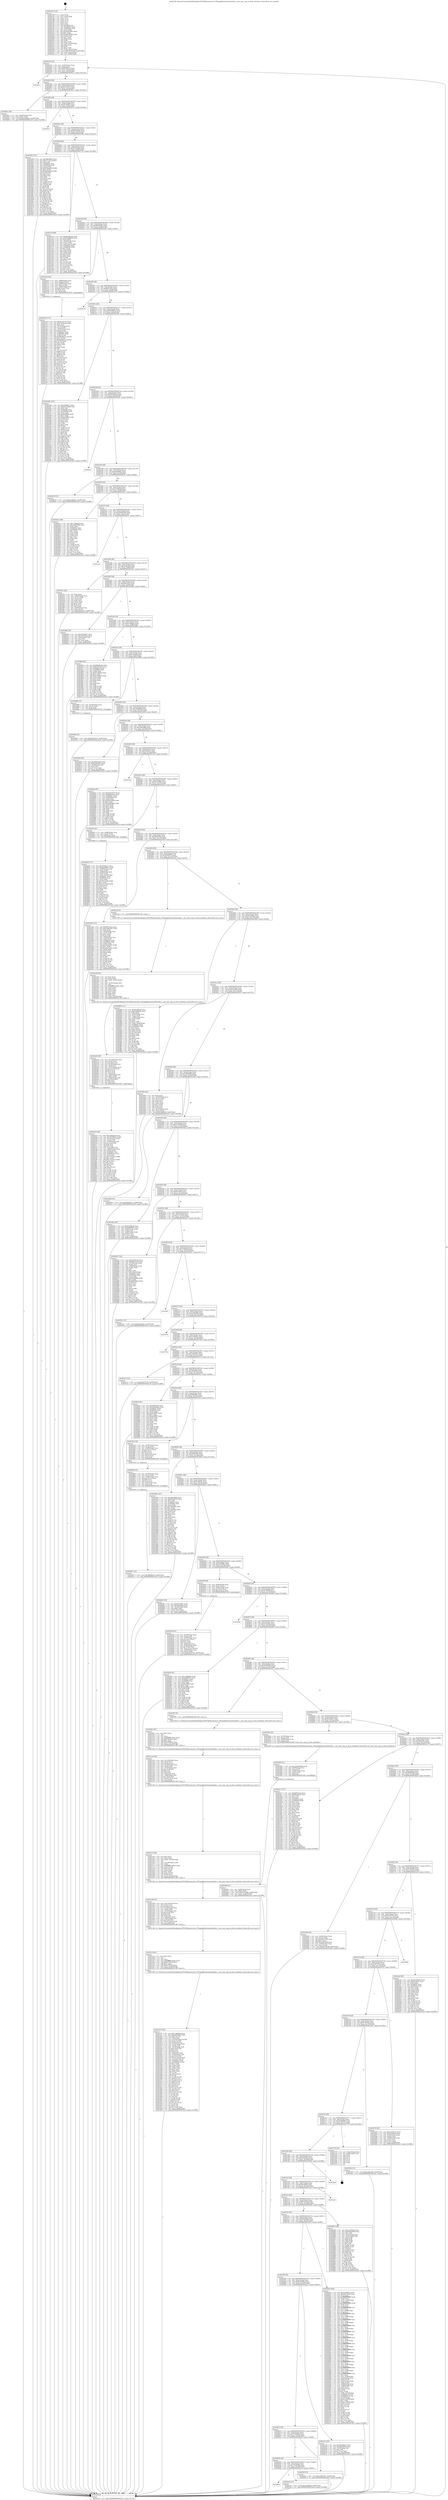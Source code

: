 digraph "0x4021d0" {
  label = "0x4021d0 (/mnt/c/Users/mathe/Desktop/tcc/POCII/binaries/extr_FFmpeglibavformatdashdec.c_calc_next_seg_no_from_timelines_Final-ollvm.out::main(0))"
  labelloc = "t"
  node[shape=record]

  Entry [label="",width=0.3,height=0.3,shape=circle,fillcolor=black,style=filled]
  "0x402244" [label="{
     0x402244 [32]\l
     | [instrs]\l
     &nbsp;&nbsp;0x402244 \<+6\>: mov -0xa8(%rbp),%eax\l
     &nbsp;&nbsp;0x40224a \<+2\>: mov %eax,%ecx\l
     &nbsp;&nbsp;0x40224c \<+6\>: sub $0x805691f5,%ecx\l
     &nbsp;&nbsp;0x402252 \<+6\>: mov %eax,-0xbc(%rbp)\l
     &nbsp;&nbsp;0x402258 \<+6\>: mov %ecx,-0xc0(%rbp)\l
     &nbsp;&nbsp;0x40225e \<+6\>: je 000000000040391c \<main+0x174c\>\l
  }"]
  "0x40391c" [label="{
     0x40391c\l
  }", style=dashed]
  "0x402264" [label="{
     0x402264 [28]\l
     | [instrs]\l
     &nbsp;&nbsp;0x402264 \<+5\>: jmp 0000000000402269 \<main+0x99\>\l
     &nbsp;&nbsp;0x402269 \<+6\>: mov -0xbc(%rbp),%eax\l
     &nbsp;&nbsp;0x40226f \<+5\>: sub $0x8275a013,%eax\l
     &nbsp;&nbsp;0x402274 \<+6\>: mov %eax,-0xc4(%rbp)\l
     &nbsp;&nbsp;0x40227a \<+6\>: je 00000000004036a1 \<main+0x14d1\>\l
  }"]
  Exit [label="",width=0.3,height=0.3,shape=circle,fillcolor=black,style=filled,peripheries=2]
  "0x4036a1" [label="{
     0x4036a1 [28]\l
     | [instrs]\l
     &nbsp;&nbsp;0x4036a1 \<+7\>: mov -0xa0(%rbp),%rax\l
     &nbsp;&nbsp;0x4036a8 \<+6\>: movl $0x0,(%rax)\l
     &nbsp;&nbsp;0x4036ae \<+10\>: movl $0xb1c66aba,-0xa8(%rbp)\l
     &nbsp;&nbsp;0x4036b8 \<+5\>: jmp 0000000000403ac9 \<main+0x18f9\>\l
  }"]
  "0x402280" [label="{
     0x402280 [28]\l
     | [instrs]\l
     &nbsp;&nbsp;0x402280 \<+5\>: jmp 0000000000402285 \<main+0xb5\>\l
     &nbsp;&nbsp;0x402285 \<+6\>: mov -0xbc(%rbp),%eax\l
     &nbsp;&nbsp;0x40228b \<+5\>: sub $0x85c3b9f7,%eax\l
     &nbsp;&nbsp;0x402290 \<+6\>: mov %eax,-0xc8(%rbp)\l
     &nbsp;&nbsp;0x402296 \<+6\>: je 000000000040367e \<main+0x14ae\>\l
  }"]
  "0x40366f" [label="{
     0x40366f [15]\l
     | [instrs]\l
     &nbsp;&nbsp;0x40366f \<+10\>: movl $0x8275a013,-0xa8(%rbp)\l
     &nbsp;&nbsp;0x403679 \<+5\>: jmp 0000000000403ac9 \<main+0x18f9\>\l
  }"]
  "0x40367e" [label="{
     0x40367e\l
  }", style=dashed]
  "0x40229c" [label="{
     0x40229c [28]\l
     | [instrs]\l
     &nbsp;&nbsp;0x40229c \<+5\>: jmp 00000000004022a1 \<main+0xd1\>\l
     &nbsp;&nbsp;0x4022a1 \<+6\>: mov -0xbc(%rbp),%eax\l
     &nbsp;&nbsp;0x4022a7 \<+5\>: sub $0x8633a020,%eax\l
     &nbsp;&nbsp;0x4022ac \<+6\>: mov %eax,-0xcc(%rbp)\l
     &nbsp;&nbsp;0x4022b2 \<+6\>: je 000000000040349e \<main+0x12ce\>\l
  }"]
  "0x403627" [label="{
     0x403627 [15]\l
     | [instrs]\l
     &nbsp;&nbsp;0x403627 \<+10\>: movl $0x4f6d65ad,-0xa8(%rbp)\l
     &nbsp;&nbsp;0x403631 \<+5\>: jmp 0000000000403ac9 \<main+0x18f9\>\l
  }"]
  "0x40349e" [label="{
     0x40349e [147]\l
     | [instrs]\l
     &nbsp;&nbsp;0x40349e \<+5\>: mov $0x5fec6665,%eax\l
     &nbsp;&nbsp;0x4034a3 \<+5\>: mov $0x171a31af,%ecx\l
     &nbsp;&nbsp;0x4034a8 \<+2\>: mov $0x1,%dl\l
     &nbsp;&nbsp;0x4034aa \<+7\>: mov 0x40605c,%esi\l
     &nbsp;&nbsp;0x4034b1 \<+7\>: mov 0x406060,%edi\l
     &nbsp;&nbsp;0x4034b8 \<+3\>: mov %esi,%r8d\l
     &nbsp;&nbsp;0x4034bb \<+7\>: add $0x5b4ea804,%r8d\l
     &nbsp;&nbsp;0x4034c2 \<+4\>: sub $0x1,%r8d\l
     &nbsp;&nbsp;0x4034c6 \<+7\>: sub $0x5b4ea804,%r8d\l
     &nbsp;&nbsp;0x4034cd \<+4\>: imul %r8d,%esi\l
     &nbsp;&nbsp;0x4034d1 \<+3\>: and $0x1,%esi\l
     &nbsp;&nbsp;0x4034d4 \<+3\>: cmp $0x0,%esi\l
     &nbsp;&nbsp;0x4034d7 \<+4\>: sete %r9b\l
     &nbsp;&nbsp;0x4034db \<+3\>: cmp $0xa,%edi\l
     &nbsp;&nbsp;0x4034de \<+4\>: setl %r10b\l
     &nbsp;&nbsp;0x4034e2 \<+3\>: mov %r9b,%r11b\l
     &nbsp;&nbsp;0x4034e5 \<+4\>: xor $0xff,%r11b\l
     &nbsp;&nbsp;0x4034e9 \<+3\>: mov %r10b,%bl\l
     &nbsp;&nbsp;0x4034ec \<+3\>: xor $0xff,%bl\l
     &nbsp;&nbsp;0x4034ef \<+3\>: xor $0x1,%dl\l
     &nbsp;&nbsp;0x4034f2 \<+3\>: mov %r11b,%r14b\l
     &nbsp;&nbsp;0x4034f5 \<+4\>: and $0xff,%r14b\l
     &nbsp;&nbsp;0x4034f9 \<+3\>: and %dl,%r9b\l
     &nbsp;&nbsp;0x4034fc \<+3\>: mov %bl,%r15b\l
     &nbsp;&nbsp;0x4034ff \<+4\>: and $0xff,%r15b\l
     &nbsp;&nbsp;0x403503 \<+3\>: and %dl,%r10b\l
     &nbsp;&nbsp;0x403506 \<+3\>: or %r9b,%r14b\l
     &nbsp;&nbsp;0x403509 \<+3\>: or %r10b,%r15b\l
     &nbsp;&nbsp;0x40350c \<+3\>: xor %r15b,%r14b\l
     &nbsp;&nbsp;0x40350f \<+3\>: or %bl,%r11b\l
     &nbsp;&nbsp;0x403512 \<+4\>: xor $0xff,%r11b\l
     &nbsp;&nbsp;0x403516 \<+3\>: or $0x1,%dl\l
     &nbsp;&nbsp;0x403519 \<+3\>: and %dl,%r11b\l
     &nbsp;&nbsp;0x40351c \<+3\>: or %r11b,%r14b\l
     &nbsp;&nbsp;0x40351f \<+4\>: test $0x1,%r14b\l
     &nbsp;&nbsp;0x403523 \<+3\>: cmovne %ecx,%eax\l
     &nbsp;&nbsp;0x403526 \<+6\>: mov %eax,-0xa8(%rbp)\l
     &nbsp;&nbsp;0x40352c \<+5\>: jmp 0000000000403ac9 \<main+0x18f9\>\l
  }"]
  "0x4022b8" [label="{
     0x4022b8 [28]\l
     | [instrs]\l
     &nbsp;&nbsp;0x4022b8 \<+5\>: jmp 00000000004022bd \<main+0xed\>\l
     &nbsp;&nbsp;0x4022bd \<+6\>: mov -0xbc(%rbp),%eax\l
     &nbsp;&nbsp;0x4022c3 \<+5\>: sub $0x876c0ad3,%eax\l
     &nbsp;&nbsp;0x4022c8 \<+6\>: mov %eax,-0xd0(%rbp)\l
     &nbsp;&nbsp;0x4022ce \<+6\>: je 0000000000403718 \<main+0x1548\>\l
  }"]
  "0x403606" [label="{
     0x403606 [33]\l
     | [instrs]\l
     &nbsp;&nbsp;0x403606 \<+4\>: mov -0x78(%rbp),%rax\l
     &nbsp;&nbsp;0x40360a \<+3\>: mov (%rax),%rax\l
     &nbsp;&nbsp;0x40360d \<+4\>: mov -0x40(%rbp),%rcx\l
     &nbsp;&nbsp;0x403611 \<+3\>: movslq (%rcx),%rcx\l
     &nbsp;&nbsp;0x403614 \<+4\>: shl $0x4,%rcx\l
     &nbsp;&nbsp;0x403618 \<+3\>: add %rcx,%rax\l
     &nbsp;&nbsp;0x40361b \<+4\>: mov 0x8(%rax),%rax\l
     &nbsp;&nbsp;0x40361f \<+3\>: mov %rax,%rdi\l
     &nbsp;&nbsp;0x403622 \<+5\>: call 0000000000401030 \<free@plt\>\l
     | [calls]\l
     &nbsp;&nbsp;0x401030 \{1\} (unknown)\l
  }"]
  "0x403718" [label="{
     0x403718 [99]\l
     | [instrs]\l
     &nbsp;&nbsp;0x403718 \<+5\>: mov $0x99299e3b,%eax\l
     &nbsp;&nbsp;0x40371d \<+5\>: mov $0x5ad9bb64,%ecx\l
     &nbsp;&nbsp;0x403722 \<+2\>: xor %edx,%edx\l
     &nbsp;&nbsp;0x403724 \<+7\>: mov -0xa0(%rbp),%rsi\l
     &nbsp;&nbsp;0x40372b \<+2\>: mov (%rsi),%edi\l
     &nbsp;&nbsp;0x40372d \<+3\>: mov %edi,-0x2c(%rbp)\l
     &nbsp;&nbsp;0x403730 \<+7\>: mov 0x40605c,%edi\l
     &nbsp;&nbsp;0x403737 \<+8\>: mov 0x406060,%r8d\l
     &nbsp;&nbsp;0x40373f \<+3\>: sub $0x1,%edx\l
     &nbsp;&nbsp;0x403742 \<+3\>: mov %edi,%r9d\l
     &nbsp;&nbsp;0x403745 \<+3\>: add %edx,%r9d\l
     &nbsp;&nbsp;0x403748 \<+4\>: imul %r9d,%edi\l
     &nbsp;&nbsp;0x40374c \<+3\>: and $0x1,%edi\l
     &nbsp;&nbsp;0x40374f \<+3\>: cmp $0x0,%edi\l
     &nbsp;&nbsp;0x403752 \<+4\>: sete %r10b\l
     &nbsp;&nbsp;0x403756 \<+4\>: cmp $0xa,%r8d\l
     &nbsp;&nbsp;0x40375a \<+4\>: setl %r11b\l
     &nbsp;&nbsp;0x40375e \<+3\>: mov %r10b,%bl\l
     &nbsp;&nbsp;0x403761 \<+3\>: and %r11b,%bl\l
     &nbsp;&nbsp;0x403764 \<+3\>: xor %r11b,%r10b\l
     &nbsp;&nbsp;0x403767 \<+3\>: or %r10b,%bl\l
     &nbsp;&nbsp;0x40376a \<+3\>: test $0x1,%bl\l
     &nbsp;&nbsp;0x40376d \<+3\>: cmovne %ecx,%eax\l
     &nbsp;&nbsp;0x403770 \<+6\>: mov %eax,-0xa8(%rbp)\l
     &nbsp;&nbsp;0x403776 \<+5\>: jmp 0000000000403ac9 \<main+0x18f9\>\l
  }"]
  "0x4022d4" [label="{
     0x4022d4 [28]\l
     | [instrs]\l
     &nbsp;&nbsp;0x4022d4 \<+5\>: jmp 00000000004022d9 \<main+0x109\>\l
     &nbsp;&nbsp;0x4022d9 \<+6\>: mov -0xbc(%rbp),%eax\l
     &nbsp;&nbsp;0x4022df \<+5\>: sub $0x8936382e,%eax\l
     &nbsp;&nbsp;0x4022e4 \<+6\>: mov %eax,-0xd4(%rbp)\l
     &nbsp;&nbsp;0x4022ea \<+6\>: je 0000000000402c05 \<main+0xa35\>\l
  }"]
  "0x40359f" [label="{
     0x40359f [31]\l
     | [instrs]\l
     &nbsp;&nbsp;0x40359f \<+4\>: mov -0x40(%rbp),%rsi\l
     &nbsp;&nbsp;0x4035a3 \<+6\>: movl $0x0,(%rsi)\l
     &nbsp;&nbsp;0x4035a9 \<+10\>: movl $0xf157d3df,-0xa8(%rbp)\l
     &nbsp;&nbsp;0x4035b3 \<+6\>: mov %eax,-0x1b4(%rbp)\l
     &nbsp;&nbsp;0x4035b9 \<+5\>: jmp 0000000000403ac9 \<main+0x18f9\>\l
  }"]
  "0x402c05" [label="{
     0x402c05 [43]\l
     | [instrs]\l
     &nbsp;&nbsp;0x402c05 \<+7\>: mov -0x88(%rbp),%rax\l
     &nbsp;&nbsp;0x402c0c \<+7\>: movq $0x64,(%rax)\l
     &nbsp;&nbsp;0x402c13 \<+4\>: mov -0x80(%rbp),%rax\l
     &nbsp;&nbsp;0x402c17 \<+6\>: movl $0x1,(%rax)\l
     &nbsp;&nbsp;0x402c1d \<+4\>: mov -0x80(%rbp),%rax\l
     &nbsp;&nbsp;0x402c21 \<+3\>: movslq (%rax),%rax\l
     &nbsp;&nbsp;0x402c24 \<+4\>: shl $0x4,%rax\l
     &nbsp;&nbsp;0x402c28 \<+3\>: mov %rax,%rdi\l
     &nbsp;&nbsp;0x402c2b \<+5\>: call 0000000000401050 \<malloc@plt\>\l
     | [calls]\l
     &nbsp;&nbsp;0x401050 \{1\} (unknown)\l
  }"]
  "0x4022f0" [label="{
     0x4022f0 [28]\l
     | [instrs]\l
     &nbsp;&nbsp;0x4022f0 \<+5\>: jmp 00000000004022f5 \<main+0x125\>\l
     &nbsp;&nbsp;0x4022f5 \<+6\>: mov -0xbc(%rbp),%eax\l
     &nbsp;&nbsp;0x4022fb \<+5\>: sub $0x8df72e3e,%eax\l
     &nbsp;&nbsp;0x402300 \<+6\>: mov %eax,-0xd8(%rbp)\l
     &nbsp;&nbsp;0x402306 \<+6\>: je 0000000000403a78 \<main+0x18a8\>\l
  }"]
  "0x403580" [label="{
     0x403580 [31]\l
     | [instrs]\l
     &nbsp;&nbsp;0x403580 \<+10\>: movabs $0x4040b6,%rdi\l
     &nbsp;&nbsp;0x40358a \<+4\>: mov -0x48(%rbp),%rsi\l
     &nbsp;&nbsp;0x40358e \<+3\>: mov %rax,(%rsi)\l
     &nbsp;&nbsp;0x403591 \<+4\>: mov -0x48(%rbp),%rax\l
     &nbsp;&nbsp;0x403595 \<+3\>: mov (%rax),%rsi\l
     &nbsp;&nbsp;0x403598 \<+2\>: mov $0x0,%al\l
     &nbsp;&nbsp;0x40359a \<+5\>: call 0000000000401040 \<printf@plt\>\l
     | [calls]\l
     &nbsp;&nbsp;0x401040 \{1\} (unknown)\l
  }"]
  "0x403a78" [label="{
     0x403a78\l
  }", style=dashed]
  "0x40230c" [label="{
     0x40230c [28]\l
     | [instrs]\l
     &nbsp;&nbsp;0x40230c \<+5\>: jmp 0000000000402311 \<main+0x141\>\l
     &nbsp;&nbsp;0x402311 \<+6\>: mov -0xbc(%rbp),%eax\l
     &nbsp;&nbsp;0x402317 \<+5\>: sub $0x9618d612,%eax\l
     &nbsp;&nbsp;0x40231c \<+6\>: mov %eax,-0xdc(%rbp)\l
     &nbsp;&nbsp;0x402322 \<+6\>: je 0000000000402a62 \<main+0x892\>\l
  }"]
  "0x4031f7" [label="{
     0x4031f7 [193]\l
     | [instrs]\l
     &nbsp;&nbsp;0x4031f7 \<+5\>: mov $0x17d60aaf,%ecx\l
     &nbsp;&nbsp;0x4031fc \<+5\>: mov $0xe8f5ed66,%edx\l
     &nbsp;&nbsp;0x403201 \<+3\>: mov $0x1,%r11b\l
     &nbsp;&nbsp;0x403204 \<+3\>: xor %r9d,%r9d\l
     &nbsp;&nbsp;0x403207 \<+7\>: mov -0x1b0(%rbp),%r10d\l
     &nbsp;&nbsp;0x40320e \<+4\>: imul %eax,%r10d\l
     &nbsp;&nbsp;0x403212 \<+3\>: movslq %r10d,%rsi\l
     &nbsp;&nbsp;0x403215 \<+4\>: mov -0x78(%rbp),%rdi\l
     &nbsp;&nbsp;0x403219 \<+3\>: mov (%rdi),%rdi\l
     &nbsp;&nbsp;0x40321c \<+4\>: mov -0x70(%rbp),%r8\l
     &nbsp;&nbsp;0x403220 \<+3\>: movslq (%r8),%r8\l
     &nbsp;&nbsp;0x403223 \<+4\>: shl $0x4,%r8\l
     &nbsp;&nbsp;0x403227 \<+3\>: add %r8,%rdi\l
     &nbsp;&nbsp;0x40322a \<+4\>: mov 0x8(%rdi),%rdi\l
     &nbsp;&nbsp;0x40322e \<+4\>: mov -0x60(%rbp),%r8\l
     &nbsp;&nbsp;0x403232 \<+3\>: movslq (%r8),%r8\l
     &nbsp;&nbsp;0x403235 \<+4\>: mov (%rdi,%r8,8),%rdi\l
     &nbsp;&nbsp;0x403239 \<+4\>: mov %rsi,0x10(%rdi)\l
     &nbsp;&nbsp;0x40323d \<+7\>: mov 0x40605c,%eax\l
     &nbsp;&nbsp;0x403244 \<+8\>: mov 0x406060,%r10d\l
     &nbsp;&nbsp;0x40324c \<+4\>: sub $0x1,%r9d\l
     &nbsp;&nbsp;0x403250 \<+2\>: mov %eax,%ebx\l
     &nbsp;&nbsp;0x403252 \<+3\>: add %r9d,%ebx\l
     &nbsp;&nbsp;0x403255 \<+3\>: imul %ebx,%eax\l
     &nbsp;&nbsp;0x403258 \<+3\>: and $0x1,%eax\l
     &nbsp;&nbsp;0x40325b \<+3\>: cmp $0x0,%eax\l
     &nbsp;&nbsp;0x40325e \<+4\>: sete %r14b\l
     &nbsp;&nbsp;0x403262 \<+4\>: cmp $0xa,%r10d\l
     &nbsp;&nbsp;0x403266 \<+4\>: setl %r15b\l
     &nbsp;&nbsp;0x40326a \<+3\>: mov %r14b,%r12b\l
     &nbsp;&nbsp;0x40326d \<+4\>: xor $0xff,%r12b\l
     &nbsp;&nbsp;0x403271 \<+3\>: mov %r15b,%r13b\l
     &nbsp;&nbsp;0x403274 \<+4\>: xor $0xff,%r13b\l
     &nbsp;&nbsp;0x403278 \<+4\>: xor $0x0,%r11b\l
     &nbsp;&nbsp;0x40327c \<+3\>: mov %r12b,%al\l
     &nbsp;&nbsp;0x40327f \<+2\>: and $0x0,%al\l
     &nbsp;&nbsp;0x403281 \<+3\>: and %r11b,%r14b\l
     &nbsp;&nbsp;0x403284 \<+3\>: mov %r13b,%sil\l
     &nbsp;&nbsp;0x403287 \<+4\>: and $0x0,%sil\l
     &nbsp;&nbsp;0x40328b \<+3\>: and %r11b,%r15b\l
     &nbsp;&nbsp;0x40328e \<+3\>: or %r14b,%al\l
     &nbsp;&nbsp;0x403291 \<+3\>: or %r15b,%sil\l
     &nbsp;&nbsp;0x403294 \<+3\>: xor %sil,%al\l
     &nbsp;&nbsp;0x403297 \<+3\>: or %r13b,%r12b\l
     &nbsp;&nbsp;0x40329a \<+4\>: xor $0xff,%r12b\l
     &nbsp;&nbsp;0x40329e \<+4\>: or $0x0,%r11b\l
     &nbsp;&nbsp;0x4032a2 \<+3\>: and %r11b,%r12b\l
     &nbsp;&nbsp;0x4032a5 \<+3\>: or %r12b,%al\l
     &nbsp;&nbsp;0x4032a8 \<+2\>: test $0x1,%al\l
     &nbsp;&nbsp;0x4032aa \<+3\>: cmovne %edx,%ecx\l
     &nbsp;&nbsp;0x4032ad \<+6\>: mov %ecx,-0xa8(%rbp)\l
     &nbsp;&nbsp;0x4032b3 \<+5\>: jmp 0000000000403ac9 \<main+0x18f9\>\l
  }"]
  "0x402a62" [label="{
     0x402a62 [147]\l
     | [instrs]\l
     &nbsp;&nbsp;0x402a62 \<+5\>: mov $0xcf206ec1,%eax\l
     &nbsp;&nbsp;0x402a67 \<+5\>: mov $0xd3139566,%ecx\l
     &nbsp;&nbsp;0x402a6c \<+2\>: mov $0x1,%dl\l
     &nbsp;&nbsp;0x402a6e \<+7\>: mov 0x40605c,%esi\l
     &nbsp;&nbsp;0x402a75 \<+7\>: mov 0x406060,%edi\l
     &nbsp;&nbsp;0x402a7c \<+3\>: mov %esi,%r8d\l
     &nbsp;&nbsp;0x402a7f \<+7\>: add $0xda5d846,%r8d\l
     &nbsp;&nbsp;0x402a86 \<+4\>: sub $0x1,%r8d\l
     &nbsp;&nbsp;0x402a8a \<+7\>: sub $0xda5d846,%r8d\l
     &nbsp;&nbsp;0x402a91 \<+4\>: imul %r8d,%esi\l
     &nbsp;&nbsp;0x402a95 \<+3\>: and $0x1,%esi\l
     &nbsp;&nbsp;0x402a98 \<+3\>: cmp $0x0,%esi\l
     &nbsp;&nbsp;0x402a9b \<+4\>: sete %r9b\l
     &nbsp;&nbsp;0x402a9f \<+3\>: cmp $0xa,%edi\l
     &nbsp;&nbsp;0x402aa2 \<+4\>: setl %r10b\l
     &nbsp;&nbsp;0x402aa6 \<+3\>: mov %r9b,%r11b\l
     &nbsp;&nbsp;0x402aa9 \<+4\>: xor $0xff,%r11b\l
     &nbsp;&nbsp;0x402aad \<+3\>: mov %r10b,%bl\l
     &nbsp;&nbsp;0x402ab0 \<+3\>: xor $0xff,%bl\l
     &nbsp;&nbsp;0x402ab3 \<+3\>: xor $0x1,%dl\l
     &nbsp;&nbsp;0x402ab6 \<+3\>: mov %r11b,%r14b\l
     &nbsp;&nbsp;0x402ab9 \<+4\>: and $0xff,%r14b\l
     &nbsp;&nbsp;0x402abd \<+3\>: and %dl,%r9b\l
     &nbsp;&nbsp;0x402ac0 \<+3\>: mov %bl,%r15b\l
     &nbsp;&nbsp;0x402ac3 \<+4\>: and $0xff,%r15b\l
     &nbsp;&nbsp;0x402ac7 \<+3\>: and %dl,%r10b\l
     &nbsp;&nbsp;0x402aca \<+3\>: or %r9b,%r14b\l
     &nbsp;&nbsp;0x402acd \<+3\>: or %r10b,%r15b\l
     &nbsp;&nbsp;0x402ad0 \<+3\>: xor %r15b,%r14b\l
     &nbsp;&nbsp;0x402ad3 \<+3\>: or %bl,%r11b\l
     &nbsp;&nbsp;0x402ad6 \<+4\>: xor $0xff,%r11b\l
     &nbsp;&nbsp;0x402ada \<+3\>: or $0x1,%dl\l
     &nbsp;&nbsp;0x402add \<+3\>: and %dl,%r11b\l
     &nbsp;&nbsp;0x402ae0 \<+3\>: or %r11b,%r14b\l
     &nbsp;&nbsp;0x402ae3 \<+4\>: test $0x1,%r14b\l
     &nbsp;&nbsp;0x402ae7 \<+3\>: cmovne %ecx,%eax\l
     &nbsp;&nbsp;0x402aea \<+6\>: mov %eax,-0xa8(%rbp)\l
     &nbsp;&nbsp;0x402af0 \<+5\>: jmp 0000000000403ac9 \<main+0x18f9\>\l
  }"]
  "0x402328" [label="{
     0x402328 [28]\l
     | [instrs]\l
     &nbsp;&nbsp;0x402328 \<+5\>: jmp 000000000040232d \<main+0x15d\>\l
     &nbsp;&nbsp;0x40232d \<+6\>: mov -0xbc(%rbp),%eax\l
     &nbsp;&nbsp;0x402333 \<+5\>: sub $0x99299e3b,%eax\l
     &nbsp;&nbsp;0x402338 \<+6\>: mov %eax,-0xe0(%rbp)\l
     &nbsp;&nbsp;0x40233e \<+6\>: je 0000000000403ab1 \<main+0x18e1\>\l
  }"]
  "0x4031cf" [label="{
     0x4031cf [40]\l
     | [instrs]\l
     &nbsp;&nbsp;0x4031cf \<+5\>: mov $0x2,%ecx\l
     &nbsp;&nbsp;0x4031d4 \<+1\>: cltd\l
     &nbsp;&nbsp;0x4031d5 \<+2\>: idiv %ecx\l
     &nbsp;&nbsp;0x4031d7 \<+6\>: imul $0xfffffffe,%edx,%ecx\l
     &nbsp;&nbsp;0x4031dd \<+6\>: sub $0xbe7b59af,%ecx\l
     &nbsp;&nbsp;0x4031e3 \<+3\>: add $0x1,%ecx\l
     &nbsp;&nbsp;0x4031e6 \<+6\>: add $0xbe7b59af,%ecx\l
     &nbsp;&nbsp;0x4031ec \<+6\>: mov %ecx,-0x1b0(%rbp)\l
     &nbsp;&nbsp;0x4031f2 \<+5\>: call 0000000000401160 \<next_i\>\l
     | [calls]\l
     &nbsp;&nbsp;0x401160 \{1\} (/mnt/c/Users/mathe/Desktop/tcc/POCII/binaries/extr_FFmpeglibavformatdashdec.c_calc_next_seg_no_from_timelines_Final-ollvm.out::next_i)\l
  }"]
  "0x403ab1" [label="{
     0x403ab1\l
  }", style=dashed]
  "0x402344" [label="{
     0x402344 [28]\l
     | [instrs]\l
     &nbsp;&nbsp;0x402344 \<+5\>: jmp 0000000000402349 \<main+0x179\>\l
     &nbsp;&nbsp;0x402349 \<+6\>: mov -0xbc(%rbp),%eax\l
     &nbsp;&nbsp;0x40234f \<+5\>: sub $0xa0a689d1,%eax\l
     &nbsp;&nbsp;0x402354 \<+6\>: mov %eax,-0xe4(%rbp)\l
     &nbsp;&nbsp;0x40235a \<+6\>: je 0000000000402b7d \<main+0x9ad\>\l
  }"]
  "0x403196" [label="{
     0x403196 [57]\l
     | [instrs]\l
     &nbsp;&nbsp;0x403196 \<+6\>: mov -0x1ac(%rbp),%ecx\l
     &nbsp;&nbsp;0x40319c \<+3\>: imul %eax,%ecx\l
     &nbsp;&nbsp;0x40319f \<+3\>: movslq %ecx,%rsi\l
     &nbsp;&nbsp;0x4031a2 \<+4\>: mov -0x78(%rbp),%rdi\l
     &nbsp;&nbsp;0x4031a6 \<+3\>: mov (%rdi),%rdi\l
     &nbsp;&nbsp;0x4031a9 \<+4\>: mov -0x70(%rbp),%r8\l
     &nbsp;&nbsp;0x4031ad \<+3\>: movslq (%r8),%r8\l
     &nbsp;&nbsp;0x4031b0 \<+4\>: shl $0x4,%r8\l
     &nbsp;&nbsp;0x4031b4 \<+3\>: add %r8,%rdi\l
     &nbsp;&nbsp;0x4031b7 \<+4\>: mov 0x8(%rdi),%rdi\l
     &nbsp;&nbsp;0x4031bb \<+4\>: mov -0x60(%rbp),%r8\l
     &nbsp;&nbsp;0x4031bf \<+3\>: movslq (%r8),%r8\l
     &nbsp;&nbsp;0x4031c2 \<+4\>: mov (%rdi,%r8,8),%rdi\l
     &nbsp;&nbsp;0x4031c6 \<+4\>: mov %rsi,0x8(%rdi)\l
     &nbsp;&nbsp;0x4031ca \<+5\>: call 0000000000401160 \<next_i\>\l
     | [calls]\l
     &nbsp;&nbsp;0x401160 \{1\} (/mnt/c/Users/mathe/Desktop/tcc/POCII/binaries/extr_FFmpeglibavformatdashdec.c_calc_next_seg_no_from_timelines_Final-ollvm.out::next_i)\l
  }"]
  "0x402b7d" [label="{
     0x402b7d [15]\l
     | [instrs]\l
     &nbsp;&nbsp;0x402b7d \<+10\>: movl $0x2c3d9cbc,-0xa8(%rbp)\l
     &nbsp;&nbsp;0x402b87 \<+5\>: jmp 0000000000403ac9 \<main+0x18f9\>\l
  }"]
  "0x402360" [label="{
     0x402360 [28]\l
     | [instrs]\l
     &nbsp;&nbsp;0x402360 \<+5\>: jmp 0000000000402365 \<main+0x195\>\l
     &nbsp;&nbsp;0x402365 \<+6\>: mov -0xbc(%rbp),%eax\l
     &nbsp;&nbsp;0x40236b \<+5\>: sub $0xa7508eef,%eax\l
     &nbsp;&nbsp;0x402370 \<+6\>: mov %eax,-0xe8(%rbp)\l
     &nbsp;&nbsp;0x402376 \<+6\>: je 00000000004030a1 \<main+0xed1\>\l
  }"]
  "0x40315c" [label="{
     0x40315c [58]\l
     | [instrs]\l
     &nbsp;&nbsp;0x40315c \<+2\>: xor %ecx,%ecx\l
     &nbsp;&nbsp;0x40315e \<+5\>: mov $0x2,%edx\l
     &nbsp;&nbsp;0x403163 \<+6\>: mov %edx,-0x1a8(%rbp)\l
     &nbsp;&nbsp;0x403169 \<+1\>: cltd\l
     &nbsp;&nbsp;0x40316a \<+7\>: mov -0x1a8(%rbp),%r9d\l
     &nbsp;&nbsp;0x403171 \<+3\>: idiv %r9d\l
     &nbsp;&nbsp;0x403174 \<+6\>: imul $0xfffffffe,%edx,%edx\l
     &nbsp;&nbsp;0x40317a \<+3\>: mov %ecx,%r10d\l
     &nbsp;&nbsp;0x40317d \<+3\>: sub %edx,%r10d\l
     &nbsp;&nbsp;0x403180 \<+2\>: mov %ecx,%edx\l
     &nbsp;&nbsp;0x403182 \<+3\>: sub $0x1,%edx\l
     &nbsp;&nbsp;0x403185 \<+3\>: add %edx,%r10d\l
     &nbsp;&nbsp;0x403188 \<+3\>: sub %r10d,%ecx\l
     &nbsp;&nbsp;0x40318b \<+6\>: mov %ecx,-0x1ac(%rbp)\l
     &nbsp;&nbsp;0x403191 \<+5\>: call 0000000000401160 \<next_i\>\l
     | [calls]\l
     &nbsp;&nbsp;0x401160 \{1\} (/mnt/c/Users/mathe/Desktop/tcc/POCII/binaries/extr_FFmpeglibavformatdashdec.c_calc_next_seg_no_from_timelines_Final-ollvm.out::next_i)\l
  }"]
  "0x4030a1" [label="{
     0x4030a1 [86]\l
     | [instrs]\l
     &nbsp;&nbsp;0x4030a1 \<+5\>: mov $0x17d60aaf,%eax\l
     &nbsp;&nbsp;0x4030a6 \<+5\>: mov $0x3d0593d0,%ecx\l
     &nbsp;&nbsp;0x4030ab \<+2\>: xor %edx,%edx\l
     &nbsp;&nbsp;0x4030ad \<+7\>: mov 0x40605c,%esi\l
     &nbsp;&nbsp;0x4030b4 \<+7\>: mov 0x406060,%edi\l
     &nbsp;&nbsp;0x4030bb \<+3\>: sub $0x1,%edx\l
     &nbsp;&nbsp;0x4030be \<+3\>: mov %esi,%r8d\l
     &nbsp;&nbsp;0x4030c1 \<+3\>: add %edx,%r8d\l
     &nbsp;&nbsp;0x4030c4 \<+4\>: imul %r8d,%esi\l
     &nbsp;&nbsp;0x4030c8 \<+3\>: and $0x1,%esi\l
     &nbsp;&nbsp;0x4030cb \<+3\>: cmp $0x0,%esi\l
     &nbsp;&nbsp;0x4030ce \<+4\>: sete %r9b\l
     &nbsp;&nbsp;0x4030d2 \<+3\>: cmp $0xa,%edi\l
     &nbsp;&nbsp;0x4030d5 \<+4\>: setl %r10b\l
     &nbsp;&nbsp;0x4030d9 \<+3\>: mov %r9b,%r11b\l
     &nbsp;&nbsp;0x4030dc \<+3\>: and %r10b,%r11b\l
     &nbsp;&nbsp;0x4030df \<+3\>: xor %r10b,%r9b\l
     &nbsp;&nbsp;0x4030e2 \<+3\>: or %r9b,%r11b\l
     &nbsp;&nbsp;0x4030e5 \<+4\>: test $0x1,%r11b\l
     &nbsp;&nbsp;0x4030e9 \<+3\>: cmovne %ecx,%eax\l
     &nbsp;&nbsp;0x4030ec \<+6\>: mov %eax,-0xa8(%rbp)\l
     &nbsp;&nbsp;0x4030f2 \<+5\>: jmp 0000000000403ac9 \<main+0x18f9\>\l
  }"]
  "0x40237c" [label="{
     0x40237c [28]\l
     | [instrs]\l
     &nbsp;&nbsp;0x40237c \<+5\>: jmp 0000000000402381 \<main+0x1b1\>\l
     &nbsp;&nbsp;0x402381 \<+6\>: mov -0xbc(%rbp),%eax\l
     &nbsp;&nbsp;0x402387 \<+5\>: sub $0xa9402909,%eax\l
     &nbsp;&nbsp;0x40238c \<+6\>: mov %eax,-0xec(%rbp)\l
     &nbsp;&nbsp;0x402392 \<+6\>: je 0000000000402a41 \<main+0x871\>\l
  }"]
  "0x403124" [label="{
     0x403124 [56]\l
     | [instrs]\l
     &nbsp;&nbsp;0x403124 \<+6\>: mov -0x1a4(%rbp),%ecx\l
     &nbsp;&nbsp;0x40312a \<+3\>: imul %eax,%ecx\l
     &nbsp;&nbsp;0x40312d \<+3\>: movslq %ecx,%rsi\l
     &nbsp;&nbsp;0x403130 \<+4\>: mov -0x78(%rbp),%rdi\l
     &nbsp;&nbsp;0x403134 \<+3\>: mov (%rdi),%rdi\l
     &nbsp;&nbsp;0x403137 \<+4\>: mov -0x70(%rbp),%r8\l
     &nbsp;&nbsp;0x40313b \<+3\>: movslq (%r8),%r8\l
     &nbsp;&nbsp;0x40313e \<+4\>: shl $0x4,%r8\l
     &nbsp;&nbsp;0x403142 \<+3\>: add %r8,%rdi\l
     &nbsp;&nbsp;0x403145 \<+4\>: mov 0x8(%rdi),%rdi\l
     &nbsp;&nbsp;0x403149 \<+4\>: mov -0x60(%rbp),%r8\l
     &nbsp;&nbsp;0x40314d \<+3\>: movslq (%r8),%r8\l
     &nbsp;&nbsp;0x403150 \<+4\>: mov (%rdi,%r8,8),%rdi\l
     &nbsp;&nbsp;0x403154 \<+3\>: mov %rsi,(%rdi)\l
     &nbsp;&nbsp;0x403157 \<+5\>: call 0000000000401160 \<next_i\>\l
     | [calls]\l
     &nbsp;&nbsp;0x401160 \{1\} (/mnt/c/Users/mathe/Desktop/tcc/POCII/binaries/extr_FFmpeglibavformatdashdec.c_calc_next_seg_no_from_timelines_Final-ollvm.out::next_i)\l
  }"]
  "0x402a41" [label="{
     0x402a41\l
  }", style=dashed]
  "0x402398" [label="{
     0x402398 [28]\l
     | [instrs]\l
     &nbsp;&nbsp;0x402398 \<+5\>: jmp 000000000040239d \<main+0x1cd\>\l
     &nbsp;&nbsp;0x40239d \<+6\>: mov -0xbc(%rbp),%eax\l
     &nbsp;&nbsp;0x4023a3 \<+5\>: sub $0xac4de1b8,%eax\l
     &nbsp;&nbsp;0x4023a8 \<+6\>: mov %eax,-0xf0(%rbp)\l
     &nbsp;&nbsp;0x4023ae \<+6\>: je 00000000004033e1 \<main+0x1211\>\l
  }"]
  "0x4030fc" [label="{
     0x4030fc [40]\l
     | [instrs]\l
     &nbsp;&nbsp;0x4030fc \<+5\>: mov $0x2,%ecx\l
     &nbsp;&nbsp;0x403101 \<+1\>: cltd\l
     &nbsp;&nbsp;0x403102 \<+2\>: idiv %ecx\l
     &nbsp;&nbsp;0x403104 \<+6\>: imul $0xfffffffe,%edx,%ecx\l
     &nbsp;&nbsp;0x40310a \<+6\>: sub $0xb7fed6a4,%ecx\l
     &nbsp;&nbsp;0x403110 \<+3\>: add $0x1,%ecx\l
     &nbsp;&nbsp;0x403113 \<+6\>: add $0xb7fed6a4,%ecx\l
     &nbsp;&nbsp;0x403119 \<+6\>: mov %ecx,-0x1a4(%rbp)\l
     &nbsp;&nbsp;0x40311f \<+5\>: call 0000000000401160 \<next_i\>\l
     | [calls]\l
     &nbsp;&nbsp;0x401160 \{1\} (/mnt/c/Users/mathe/Desktop/tcc/POCII/binaries/extr_FFmpeglibavformatdashdec.c_calc_next_seg_no_from_timelines_Final-ollvm.out::next_i)\l
  }"]
  "0x4033e1" [label="{
     0x4033e1 [42]\l
     | [instrs]\l
     &nbsp;&nbsp;0x4033e1 \<+2\>: xor %eax,%eax\l
     &nbsp;&nbsp;0x4033e3 \<+4\>: mov -0x60(%rbp),%rcx\l
     &nbsp;&nbsp;0x4033e7 \<+2\>: mov (%rcx),%edx\l
     &nbsp;&nbsp;0x4033e9 \<+2\>: mov %eax,%esi\l
     &nbsp;&nbsp;0x4033eb \<+2\>: sub %edx,%esi\l
     &nbsp;&nbsp;0x4033ed \<+2\>: mov %eax,%edx\l
     &nbsp;&nbsp;0x4033ef \<+3\>: sub $0x1,%edx\l
     &nbsp;&nbsp;0x4033f2 \<+2\>: add %edx,%esi\l
     &nbsp;&nbsp;0x4033f4 \<+2\>: sub %esi,%eax\l
     &nbsp;&nbsp;0x4033f6 \<+4\>: mov -0x60(%rbp),%rcx\l
     &nbsp;&nbsp;0x4033fa \<+2\>: mov %eax,(%rcx)\l
     &nbsp;&nbsp;0x4033fc \<+10\>: movl $0x1f5d4783,-0xa8(%rbp)\l
     &nbsp;&nbsp;0x403406 \<+5\>: jmp 0000000000403ac9 \<main+0x18f9\>\l
  }"]
  "0x4023b4" [label="{
     0x4023b4 [28]\l
     | [instrs]\l
     &nbsp;&nbsp;0x4023b4 \<+5\>: jmp 00000000004023b9 \<main+0x1e9\>\l
     &nbsp;&nbsp;0x4023b9 \<+6\>: mov -0xbc(%rbp),%eax\l
     &nbsp;&nbsp;0x4023bf \<+5\>: sub $0xb00e35cd,%eax\l
     &nbsp;&nbsp;0x4023c4 \<+6\>: mov %eax,-0xf4(%rbp)\l
     &nbsp;&nbsp;0x4023ca \<+6\>: je 0000000000402dbb \<main+0xbeb\>\l
  }"]
  "0x403040" [label="{
     0x403040 [61]\l
     | [instrs]\l
     &nbsp;&nbsp;0x403040 \<+4\>: mov -0x78(%rbp),%rdi\l
     &nbsp;&nbsp;0x403044 \<+3\>: mov (%rdi),%rdi\l
     &nbsp;&nbsp;0x403047 \<+4\>: mov -0x70(%rbp),%rcx\l
     &nbsp;&nbsp;0x40304b \<+3\>: movslq (%rcx),%rcx\l
     &nbsp;&nbsp;0x40304e \<+4\>: shl $0x4,%rcx\l
     &nbsp;&nbsp;0x403052 \<+3\>: add %rcx,%rdi\l
     &nbsp;&nbsp;0x403055 \<+4\>: mov 0x8(%rdi),%rcx\l
     &nbsp;&nbsp;0x403059 \<+4\>: mov -0x60(%rbp),%rdi\l
     &nbsp;&nbsp;0x40305d \<+3\>: movslq (%rdi),%rdi\l
     &nbsp;&nbsp;0x403060 \<+4\>: mov %rax,(%rcx,%rdi,8)\l
     &nbsp;&nbsp;0x403064 \<+4\>: mov -0x50(%rbp),%rax\l
     &nbsp;&nbsp;0x403068 \<+6\>: movl $0x0,(%rax)\l
     &nbsp;&nbsp;0x40306e \<+10\>: movl $0x53b75716,-0xa8(%rbp)\l
     &nbsp;&nbsp;0x403078 \<+5\>: jmp 0000000000403ac9 \<main+0x18f9\>\l
  }"]
  "0x402dbb" [label="{
     0x402dbb [30]\l
     | [instrs]\l
     &nbsp;&nbsp;0x402dbb \<+5\>: mov $0x40c926c7,%eax\l
     &nbsp;&nbsp;0x402dc0 \<+5\>: mov $0x3cd3229e,%ecx\l
     &nbsp;&nbsp;0x402dc5 \<+3\>: mov -0x2e(%rbp),%dl\l
     &nbsp;&nbsp;0x402dc8 \<+3\>: test $0x1,%dl\l
     &nbsp;&nbsp;0x402dcb \<+3\>: cmovne %ecx,%eax\l
     &nbsp;&nbsp;0x402dce \<+6\>: mov %eax,-0xa8(%rbp)\l
     &nbsp;&nbsp;0x402dd4 \<+5\>: jmp 0000000000403ac9 \<main+0x18f9\>\l
  }"]
  "0x4023d0" [label="{
     0x4023d0 [28]\l
     | [instrs]\l
     &nbsp;&nbsp;0x4023d0 \<+5\>: jmp 00000000004023d5 \<main+0x205\>\l
     &nbsp;&nbsp;0x4023d5 \<+6\>: mov -0xbc(%rbp),%eax\l
     &nbsp;&nbsp;0x4023db \<+5\>: sub $0xb1c66aba,%eax\l
     &nbsp;&nbsp;0x4023e0 \<+6\>: mov %eax,-0xf8(%rbp)\l
     &nbsp;&nbsp;0x4023e6 \<+6\>: je 00000000004036bd \<main+0x14ed\>\l
  }"]
  "0x402eaf" [label="{
     0x402eaf [128]\l
     | [instrs]\l
     &nbsp;&nbsp;0x402eaf \<+5\>: mov $0x1ad82d54,%ecx\l
     &nbsp;&nbsp;0x402eb4 \<+5\>: mov $0x70769625,%edx\l
     &nbsp;&nbsp;0x402eb9 \<+4\>: mov -0x78(%rbp),%rdi\l
     &nbsp;&nbsp;0x402ebd \<+3\>: mov (%rdi),%rdi\l
     &nbsp;&nbsp;0x402ec0 \<+4\>: mov -0x70(%rbp),%r8\l
     &nbsp;&nbsp;0x402ec4 \<+3\>: movslq (%r8),%r8\l
     &nbsp;&nbsp;0x402ec7 \<+4\>: shl $0x4,%r8\l
     &nbsp;&nbsp;0x402ecb \<+3\>: add %r8,%rdi\l
     &nbsp;&nbsp;0x402ece \<+4\>: mov %rax,0x8(%rdi)\l
     &nbsp;&nbsp;0x402ed2 \<+4\>: mov -0x60(%rbp),%rax\l
     &nbsp;&nbsp;0x402ed6 \<+6\>: movl $0x0,(%rax)\l
     &nbsp;&nbsp;0x402edc \<+7\>: mov 0x40605c,%esi\l
     &nbsp;&nbsp;0x402ee3 \<+8\>: mov 0x406060,%r11d\l
     &nbsp;&nbsp;0x402eeb \<+2\>: mov %esi,%ebx\l
     &nbsp;&nbsp;0x402eed \<+6\>: sub $0x7331eeac,%ebx\l
     &nbsp;&nbsp;0x402ef3 \<+3\>: sub $0x1,%ebx\l
     &nbsp;&nbsp;0x402ef6 \<+6\>: add $0x7331eeac,%ebx\l
     &nbsp;&nbsp;0x402efc \<+3\>: imul %ebx,%esi\l
     &nbsp;&nbsp;0x402eff \<+3\>: and $0x1,%esi\l
     &nbsp;&nbsp;0x402f02 \<+3\>: cmp $0x0,%esi\l
     &nbsp;&nbsp;0x402f05 \<+4\>: sete %r14b\l
     &nbsp;&nbsp;0x402f09 \<+4\>: cmp $0xa,%r11d\l
     &nbsp;&nbsp;0x402f0d \<+4\>: setl %r15b\l
     &nbsp;&nbsp;0x402f11 \<+3\>: mov %r14b,%r12b\l
     &nbsp;&nbsp;0x402f14 \<+3\>: and %r15b,%r12b\l
     &nbsp;&nbsp;0x402f17 \<+3\>: xor %r15b,%r14b\l
     &nbsp;&nbsp;0x402f1a \<+3\>: or %r14b,%r12b\l
     &nbsp;&nbsp;0x402f1d \<+4\>: test $0x1,%r12b\l
     &nbsp;&nbsp;0x402f21 \<+3\>: cmovne %edx,%ecx\l
     &nbsp;&nbsp;0x402f24 \<+6\>: mov %ecx,-0xa8(%rbp)\l
     &nbsp;&nbsp;0x402f2a \<+5\>: jmp 0000000000403ac9 \<main+0x18f9\>\l
  }"]
  "0x4036bd" [label="{
     0x4036bd [91]\l
     | [instrs]\l
     &nbsp;&nbsp;0x4036bd \<+5\>: mov $0x99299e3b,%eax\l
     &nbsp;&nbsp;0x4036c2 \<+5\>: mov $0x876c0ad3,%ecx\l
     &nbsp;&nbsp;0x4036c7 \<+7\>: mov 0x40605c,%edx\l
     &nbsp;&nbsp;0x4036ce \<+7\>: mov 0x406060,%esi\l
     &nbsp;&nbsp;0x4036d5 \<+2\>: mov %edx,%edi\l
     &nbsp;&nbsp;0x4036d7 \<+6\>: sub $0xf7348d2e,%edi\l
     &nbsp;&nbsp;0x4036dd \<+3\>: sub $0x1,%edi\l
     &nbsp;&nbsp;0x4036e0 \<+6\>: add $0xf7348d2e,%edi\l
     &nbsp;&nbsp;0x4036e6 \<+3\>: imul %edi,%edx\l
     &nbsp;&nbsp;0x4036e9 \<+3\>: and $0x1,%edx\l
     &nbsp;&nbsp;0x4036ec \<+3\>: cmp $0x0,%edx\l
     &nbsp;&nbsp;0x4036ef \<+4\>: sete %r8b\l
     &nbsp;&nbsp;0x4036f3 \<+3\>: cmp $0xa,%esi\l
     &nbsp;&nbsp;0x4036f6 \<+4\>: setl %r9b\l
     &nbsp;&nbsp;0x4036fa \<+3\>: mov %r8b,%r10b\l
     &nbsp;&nbsp;0x4036fd \<+3\>: and %r9b,%r10b\l
     &nbsp;&nbsp;0x403700 \<+3\>: xor %r9b,%r8b\l
     &nbsp;&nbsp;0x403703 \<+3\>: or %r8b,%r10b\l
     &nbsp;&nbsp;0x403706 \<+4\>: test $0x1,%r10b\l
     &nbsp;&nbsp;0x40370a \<+3\>: cmovne %ecx,%eax\l
     &nbsp;&nbsp;0x40370d \<+6\>: mov %eax,-0xa8(%rbp)\l
     &nbsp;&nbsp;0x403713 \<+5\>: jmp 0000000000403ac9 \<main+0x18f9\>\l
  }"]
  "0x4023ec" [label="{
     0x4023ec [28]\l
     | [instrs]\l
     &nbsp;&nbsp;0x4023ec \<+5\>: jmp 00000000004023f1 \<main+0x221\>\l
     &nbsp;&nbsp;0x4023f1 \<+6\>: mov -0xbc(%rbp),%eax\l
     &nbsp;&nbsp;0x4023f7 \<+5\>: sub $0xbc2dfa38,%eax\l
     &nbsp;&nbsp;0x4023fc \<+6\>: mov %eax,-0xfc(%rbp)\l
     &nbsp;&nbsp;0x402402 \<+6\>: je 0000000000403660 \<main+0x1490\>\l
  }"]
  "0x402e6d" [label="{
     0x402e6d [66]\l
     | [instrs]\l
     &nbsp;&nbsp;0x402e6d \<+6\>: mov -0x1a0(%rbp),%ecx\l
     &nbsp;&nbsp;0x402e73 \<+3\>: imul %eax,%ecx\l
     &nbsp;&nbsp;0x402e76 \<+3\>: movslq %ecx,%r8\l
     &nbsp;&nbsp;0x402e79 \<+4\>: mov -0x78(%rbp),%r9\l
     &nbsp;&nbsp;0x402e7d \<+3\>: mov (%r9),%r9\l
     &nbsp;&nbsp;0x402e80 \<+4\>: mov -0x70(%rbp),%r10\l
     &nbsp;&nbsp;0x402e84 \<+3\>: movslq (%r10),%r10\l
     &nbsp;&nbsp;0x402e87 \<+4\>: shl $0x4,%r10\l
     &nbsp;&nbsp;0x402e8b \<+3\>: add %r10,%r9\l
     &nbsp;&nbsp;0x402e8e \<+3\>: mov %r8,(%r9)\l
     &nbsp;&nbsp;0x402e91 \<+4\>: mov -0x68(%rbp),%r8\l
     &nbsp;&nbsp;0x402e95 \<+7\>: movl $0x1,(%r8)\l
     &nbsp;&nbsp;0x402e9c \<+4\>: mov -0x68(%rbp),%r8\l
     &nbsp;&nbsp;0x402ea0 \<+3\>: movslq (%r8),%r8\l
     &nbsp;&nbsp;0x402ea3 \<+4\>: shl $0x3,%r8\l
     &nbsp;&nbsp;0x402ea7 \<+3\>: mov %r8,%rdi\l
     &nbsp;&nbsp;0x402eaa \<+5\>: call 0000000000401050 \<malloc@plt\>\l
     | [calls]\l
     &nbsp;&nbsp;0x401050 \{1\} (unknown)\l
  }"]
  "0x403660" [label="{
     0x403660 [15]\l
     | [instrs]\l
     &nbsp;&nbsp;0x403660 \<+4\>: mov -0x78(%rbp),%rax\l
     &nbsp;&nbsp;0x403664 \<+3\>: mov (%rax),%rax\l
     &nbsp;&nbsp;0x403667 \<+3\>: mov %rax,%rdi\l
     &nbsp;&nbsp;0x40366a \<+5\>: call 0000000000401030 \<free@plt\>\l
     | [calls]\l
     &nbsp;&nbsp;0x401030 \{1\} (unknown)\l
  }"]
  "0x402408" [label="{
     0x402408 [28]\l
     | [instrs]\l
     &nbsp;&nbsp;0x402408 \<+5\>: jmp 000000000040240d \<main+0x23d\>\l
     &nbsp;&nbsp;0x40240d \<+6\>: mov -0xbc(%rbp),%eax\l
     &nbsp;&nbsp;0x402413 \<+5\>: sub $0xc4d6d646,%eax\l
     &nbsp;&nbsp;0x402418 \<+6\>: mov %eax,-0x100(%rbp)\l
     &nbsp;&nbsp;0x40241e \<+6\>: je 0000000000403008 \<main+0xe38\>\l
  }"]
  "0x402e39" [label="{
     0x402e39 [52]\l
     | [instrs]\l
     &nbsp;&nbsp;0x402e39 \<+2\>: xor %ecx,%ecx\l
     &nbsp;&nbsp;0x402e3b \<+5\>: mov $0x2,%edx\l
     &nbsp;&nbsp;0x402e40 \<+6\>: mov %edx,-0x19c(%rbp)\l
     &nbsp;&nbsp;0x402e46 \<+1\>: cltd\l
     &nbsp;&nbsp;0x402e47 \<+6\>: mov -0x19c(%rbp),%esi\l
     &nbsp;&nbsp;0x402e4d \<+2\>: idiv %esi\l
     &nbsp;&nbsp;0x402e4f \<+6\>: imul $0xfffffffe,%edx,%edx\l
     &nbsp;&nbsp;0x402e55 \<+2\>: mov %ecx,%edi\l
     &nbsp;&nbsp;0x402e57 \<+2\>: sub %edx,%edi\l
     &nbsp;&nbsp;0x402e59 \<+2\>: mov %ecx,%edx\l
     &nbsp;&nbsp;0x402e5b \<+3\>: sub $0x1,%edx\l
     &nbsp;&nbsp;0x402e5e \<+2\>: add %edx,%edi\l
     &nbsp;&nbsp;0x402e60 \<+2\>: sub %edi,%ecx\l
     &nbsp;&nbsp;0x402e62 \<+6\>: mov %ecx,-0x1a0(%rbp)\l
     &nbsp;&nbsp;0x402e68 \<+5\>: call 0000000000401160 \<next_i\>\l
     | [calls]\l
     &nbsp;&nbsp;0x401160 \{1\} (/mnt/c/Users/mathe/Desktop/tcc/POCII/binaries/extr_FFmpeglibavformatdashdec.c_calc_next_seg_no_from_timelines_Final-ollvm.out::next_i)\l
  }"]
  "0x403008" [label="{
     0x403008 [30]\l
     | [instrs]\l
     &nbsp;&nbsp;0x403008 \<+5\>: mov $0x294972b5,%eax\l
     &nbsp;&nbsp;0x40300d \<+5\>: mov $0x2c65509c,%ecx\l
     &nbsp;&nbsp;0x403012 \<+3\>: mov -0x2d(%rbp),%dl\l
     &nbsp;&nbsp;0x403015 \<+3\>: test $0x1,%dl\l
     &nbsp;&nbsp;0x403018 \<+3\>: cmovne %ecx,%eax\l
     &nbsp;&nbsp;0x40301b \<+6\>: mov %eax,-0xa8(%rbp)\l
     &nbsp;&nbsp;0x403021 \<+5\>: jmp 0000000000403ac9 \<main+0x18f9\>\l
  }"]
  "0x402424" [label="{
     0x402424 [28]\l
     | [instrs]\l
     &nbsp;&nbsp;0x402424 \<+5\>: jmp 0000000000402429 \<main+0x259\>\l
     &nbsp;&nbsp;0x402429 \<+6\>: mov -0xbc(%rbp),%eax\l
     &nbsp;&nbsp;0x40242f \<+5\>: sub $0xc5fee48b,%eax\l
     &nbsp;&nbsp;0x402434 \<+6\>: mov %eax,-0x104(%rbp)\l
     &nbsp;&nbsp;0x40243a \<+6\>: je 0000000000402baa \<main+0x9da\>\l
  }"]
  "0x40284c" [label="{
     0x40284c\l
  }", style=dashed]
  "0x402baa" [label="{
     0x402baa [91]\l
     | [instrs]\l
     &nbsp;&nbsp;0x402baa \<+5\>: mov $0x52e7b775,%eax\l
     &nbsp;&nbsp;0x402baf \<+5\>: mov $0x8936382e,%ecx\l
     &nbsp;&nbsp;0x402bb4 \<+7\>: mov 0x40605c,%edx\l
     &nbsp;&nbsp;0x402bbb \<+7\>: mov 0x406060,%esi\l
     &nbsp;&nbsp;0x402bc2 \<+2\>: mov %edx,%edi\l
     &nbsp;&nbsp;0x402bc4 \<+6\>: add $0xa9d22b9a,%edi\l
     &nbsp;&nbsp;0x402bca \<+3\>: sub $0x1,%edi\l
     &nbsp;&nbsp;0x402bcd \<+6\>: sub $0xa9d22b9a,%edi\l
     &nbsp;&nbsp;0x402bd3 \<+3\>: imul %edi,%edx\l
     &nbsp;&nbsp;0x402bd6 \<+3\>: and $0x1,%edx\l
     &nbsp;&nbsp;0x402bd9 \<+3\>: cmp $0x0,%edx\l
     &nbsp;&nbsp;0x402bdc \<+4\>: sete %r8b\l
     &nbsp;&nbsp;0x402be0 \<+3\>: cmp $0xa,%esi\l
     &nbsp;&nbsp;0x402be3 \<+4\>: setl %r9b\l
     &nbsp;&nbsp;0x402be7 \<+3\>: mov %r8b,%r10b\l
     &nbsp;&nbsp;0x402bea \<+3\>: and %r9b,%r10b\l
     &nbsp;&nbsp;0x402bed \<+3\>: xor %r9b,%r8b\l
     &nbsp;&nbsp;0x402bf0 \<+3\>: or %r8b,%r10b\l
     &nbsp;&nbsp;0x402bf3 \<+4\>: test $0x1,%r10b\l
     &nbsp;&nbsp;0x402bf7 \<+3\>: cmovne %ecx,%eax\l
     &nbsp;&nbsp;0x402bfa \<+6\>: mov %eax,-0xa8(%rbp)\l
     &nbsp;&nbsp;0x402c00 \<+5\>: jmp 0000000000403ac9 \<main+0x18f9\>\l
  }"]
  "0x402440" [label="{
     0x402440 [28]\l
     | [instrs]\l
     &nbsp;&nbsp;0x402440 \<+5\>: jmp 0000000000402445 \<main+0x275\>\l
     &nbsp;&nbsp;0x402445 \<+6\>: mov -0xbc(%rbp),%eax\l
     &nbsp;&nbsp;0x40244b \<+5\>: sub $0xcf206ec1,%eax\l
     &nbsp;&nbsp;0x402450 \<+6\>: mov %eax,-0x108(%rbp)\l
     &nbsp;&nbsp;0x402456 \<+6\>: je 00000000004037d2 \<main+0x1602\>\l
  }"]
  "0x402cdc" [label="{
     0x402cdc [15]\l
     | [instrs]\l
     &nbsp;&nbsp;0x402cdc \<+10\>: movl $0x51d6af49,-0xa8(%rbp)\l
     &nbsp;&nbsp;0x402ce6 \<+5\>: jmp 0000000000403ac9 \<main+0x18f9\>\l
  }"]
  "0x4037d2" [label="{
     0x4037d2\l
  }", style=dashed]
  "0x40245c" [label="{
     0x40245c [28]\l
     | [instrs]\l
     &nbsp;&nbsp;0x40245c \<+5\>: jmp 0000000000402461 \<main+0x291\>\l
     &nbsp;&nbsp;0x402461 \<+6\>: mov -0xbc(%rbp),%eax\l
     &nbsp;&nbsp;0x402467 \<+5\>: sub $0xd3139566,%eax\l
     &nbsp;&nbsp;0x40246c \<+6\>: mov %eax,-0x10c(%rbp)\l
     &nbsp;&nbsp;0x402472 \<+6\>: je 0000000000402af5 \<main+0x925\>\l
  }"]
  "0x402830" [label="{
     0x402830 [28]\l
     | [instrs]\l
     &nbsp;&nbsp;0x402830 \<+5\>: jmp 0000000000402835 \<main+0x665\>\l
     &nbsp;&nbsp;0x402835 \<+6\>: mov -0xbc(%rbp),%eax\l
     &nbsp;&nbsp;0x40283b \<+5\>: sub $0x73b39c88,%eax\l
     &nbsp;&nbsp;0x402840 \<+6\>: mov %eax,-0x198(%rbp)\l
     &nbsp;&nbsp;0x402846 \<+6\>: je 0000000000402cdc \<main+0xb0c\>\l
  }"]
  "0x402af5" [label="{
     0x402af5 [19]\l
     | [instrs]\l
     &nbsp;&nbsp;0x402af5 \<+7\>: mov -0x98(%rbp),%rax\l
     &nbsp;&nbsp;0x402afc \<+3\>: mov (%rax),%rax\l
     &nbsp;&nbsp;0x402aff \<+4\>: mov 0x8(%rax),%rdi\l
     &nbsp;&nbsp;0x402b03 \<+5\>: call 0000000000401060 \<atoi@plt\>\l
     | [calls]\l
     &nbsp;&nbsp;0x401060 \{1\} (unknown)\l
  }"]
  "0x402478" [label="{
     0x402478 [28]\l
     | [instrs]\l
     &nbsp;&nbsp;0x402478 \<+5\>: jmp 000000000040247d \<main+0x2ad\>\l
     &nbsp;&nbsp;0x40247d \<+6\>: mov -0xbc(%rbp),%eax\l
     &nbsp;&nbsp;0x402483 \<+5\>: sub $0xd6ad33fe,%eax\l
     &nbsp;&nbsp;0x402488 \<+6\>: mov %eax,-0x110(%rbp)\l
     &nbsp;&nbsp;0x40248e \<+6\>: je 0000000000403350 \<main+0x1180\>\l
  }"]
  "0x402f2f" [label="{
     0x402f2f [15]\l
     | [instrs]\l
     &nbsp;&nbsp;0x402f2f \<+10\>: movl $0x1f5d4783,-0xa8(%rbp)\l
     &nbsp;&nbsp;0x402f39 \<+5\>: jmp 0000000000403ac9 \<main+0x18f9\>\l
  }"]
  "0x403350" [label="{
     0x403350 [115]\l
     | [instrs]\l
     &nbsp;&nbsp;0x403350 \<+5\>: mov $0x8df72e3e,%eax\l
     &nbsp;&nbsp;0x403355 \<+5\>: mov $0x1e991907,%ecx\l
     &nbsp;&nbsp;0x40335a \<+2\>: xor %edx,%edx\l
     &nbsp;&nbsp;0x40335c \<+4\>: mov -0x50(%rbp),%rsi\l
     &nbsp;&nbsp;0x403360 \<+2\>: mov (%rsi),%edi\l
     &nbsp;&nbsp;0x403362 \<+3\>: sub $0x1,%edx\l
     &nbsp;&nbsp;0x403365 \<+2\>: sub %edx,%edi\l
     &nbsp;&nbsp;0x403367 \<+4\>: mov -0x50(%rbp),%rsi\l
     &nbsp;&nbsp;0x40336b \<+2\>: mov %edi,(%rsi)\l
     &nbsp;&nbsp;0x40336d \<+7\>: mov 0x40605c,%edx\l
     &nbsp;&nbsp;0x403374 \<+7\>: mov 0x406060,%edi\l
     &nbsp;&nbsp;0x40337b \<+3\>: mov %edx,%r8d\l
     &nbsp;&nbsp;0x40337e \<+7\>: sub $0x1ba23291,%r8d\l
     &nbsp;&nbsp;0x403385 \<+4\>: sub $0x1,%r8d\l
     &nbsp;&nbsp;0x403389 \<+7\>: add $0x1ba23291,%r8d\l
     &nbsp;&nbsp;0x403390 \<+4\>: imul %r8d,%edx\l
     &nbsp;&nbsp;0x403394 \<+3\>: and $0x1,%edx\l
     &nbsp;&nbsp;0x403397 \<+3\>: cmp $0x0,%edx\l
     &nbsp;&nbsp;0x40339a \<+4\>: sete %r9b\l
     &nbsp;&nbsp;0x40339e \<+3\>: cmp $0xa,%edi\l
     &nbsp;&nbsp;0x4033a1 \<+4\>: setl %r10b\l
     &nbsp;&nbsp;0x4033a5 \<+3\>: mov %r9b,%r11b\l
     &nbsp;&nbsp;0x4033a8 \<+3\>: and %r10b,%r11b\l
     &nbsp;&nbsp;0x4033ab \<+3\>: xor %r10b,%r9b\l
     &nbsp;&nbsp;0x4033ae \<+3\>: or %r9b,%r11b\l
     &nbsp;&nbsp;0x4033b1 \<+4\>: test $0x1,%r11b\l
     &nbsp;&nbsp;0x4033b5 \<+3\>: cmovne %ecx,%eax\l
     &nbsp;&nbsp;0x4033b8 \<+6\>: mov %eax,-0xa8(%rbp)\l
     &nbsp;&nbsp;0x4033be \<+5\>: jmp 0000000000403ac9 \<main+0x18f9\>\l
  }"]
  "0x402494" [label="{
     0x402494 [28]\l
     | [instrs]\l
     &nbsp;&nbsp;0x402494 \<+5\>: jmp 0000000000402499 \<main+0x2c9\>\l
     &nbsp;&nbsp;0x402499 \<+6\>: mov -0xbc(%rbp),%eax\l
     &nbsp;&nbsp;0x40249f \<+5\>: sub $0xdcbbf97b,%eax\l
     &nbsp;&nbsp;0x4024a4 \<+6\>: mov %eax,-0x114(%rbp)\l
     &nbsp;&nbsp;0x4024aa \<+6\>: je 0000000000402e34 \<main+0xc64\>\l
  }"]
  "0x402c30" [label="{
     0x402c30 [172]\l
     | [instrs]\l
     &nbsp;&nbsp;0x402c30 \<+5\>: mov $0x52e7b775,%ecx\l
     &nbsp;&nbsp;0x402c35 \<+5\>: mov $0x73b39c88,%edx\l
     &nbsp;&nbsp;0x402c3a \<+3\>: mov $0x1,%sil\l
     &nbsp;&nbsp;0x402c3d \<+4\>: mov -0x78(%rbp),%rdi\l
     &nbsp;&nbsp;0x402c41 \<+3\>: mov %rax,(%rdi)\l
     &nbsp;&nbsp;0x402c44 \<+4\>: mov -0x70(%rbp),%rax\l
     &nbsp;&nbsp;0x402c48 \<+6\>: movl $0x0,(%rax)\l
     &nbsp;&nbsp;0x402c4e \<+8\>: mov 0x40605c,%r8d\l
     &nbsp;&nbsp;0x402c56 \<+8\>: mov 0x406060,%r9d\l
     &nbsp;&nbsp;0x402c5e \<+3\>: mov %r8d,%r10d\l
     &nbsp;&nbsp;0x402c61 \<+7\>: add $0x962db21a,%r10d\l
     &nbsp;&nbsp;0x402c68 \<+4\>: sub $0x1,%r10d\l
     &nbsp;&nbsp;0x402c6c \<+7\>: sub $0x962db21a,%r10d\l
     &nbsp;&nbsp;0x402c73 \<+4\>: imul %r10d,%r8d\l
     &nbsp;&nbsp;0x402c77 \<+4\>: and $0x1,%r8d\l
     &nbsp;&nbsp;0x402c7b \<+4\>: cmp $0x0,%r8d\l
     &nbsp;&nbsp;0x402c7f \<+4\>: sete %r11b\l
     &nbsp;&nbsp;0x402c83 \<+4\>: cmp $0xa,%r9d\l
     &nbsp;&nbsp;0x402c87 \<+3\>: setl %bl\l
     &nbsp;&nbsp;0x402c8a \<+3\>: mov %r11b,%r14b\l
     &nbsp;&nbsp;0x402c8d \<+4\>: xor $0xff,%r14b\l
     &nbsp;&nbsp;0x402c91 \<+3\>: mov %bl,%r15b\l
     &nbsp;&nbsp;0x402c94 \<+4\>: xor $0xff,%r15b\l
     &nbsp;&nbsp;0x402c98 \<+4\>: xor $0x0,%sil\l
     &nbsp;&nbsp;0x402c9c \<+3\>: mov %r14b,%r12b\l
     &nbsp;&nbsp;0x402c9f \<+4\>: and $0x0,%r12b\l
     &nbsp;&nbsp;0x402ca3 \<+3\>: and %sil,%r11b\l
     &nbsp;&nbsp;0x402ca6 \<+3\>: mov %r15b,%r13b\l
     &nbsp;&nbsp;0x402ca9 \<+4\>: and $0x0,%r13b\l
     &nbsp;&nbsp;0x402cad \<+3\>: and %sil,%bl\l
     &nbsp;&nbsp;0x402cb0 \<+3\>: or %r11b,%r12b\l
     &nbsp;&nbsp;0x402cb3 \<+3\>: or %bl,%r13b\l
     &nbsp;&nbsp;0x402cb6 \<+3\>: xor %r13b,%r12b\l
     &nbsp;&nbsp;0x402cb9 \<+3\>: or %r15b,%r14b\l
     &nbsp;&nbsp;0x402cbc \<+4\>: xor $0xff,%r14b\l
     &nbsp;&nbsp;0x402cc0 \<+4\>: or $0x0,%sil\l
     &nbsp;&nbsp;0x402cc4 \<+3\>: and %sil,%r14b\l
     &nbsp;&nbsp;0x402cc7 \<+3\>: or %r14b,%r12b\l
     &nbsp;&nbsp;0x402cca \<+4\>: test $0x1,%r12b\l
     &nbsp;&nbsp;0x402cce \<+3\>: cmovne %edx,%ecx\l
     &nbsp;&nbsp;0x402cd1 \<+6\>: mov %ecx,-0xa8(%rbp)\l
     &nbsp;&nbsp;0x402cd7 \<+5\>: jmp 0000000000403ac9 \<main+0x18f9\>\l
  }"]
  "0x402e34" [label="{
     0x402e34 [5]\l
     | [instrs]\l
     &nbsp;&nbsp;0x402e34 \<+5\>: call 0000000000401160 \<next_i\>\l
     | [calls]\l
     &nbsp;&nbsp;0x401160 \{1\} (/mnt/c/Users/mathe/Desktop/tcc/POCII/binaries/extr_FFmpeglibavformatdashdec.c_calc_next_seg_no_from_timelines_Final-ollvm.out::next_i)\l
  }"]
  "0x4024b0" [label="{
     0x4024b0 [28]\l
     | [instrs]\l
     &nbsp;&nbsp;0x4024b0 \<+5\>: jmp 00000000004024b5 \<main+0x2e5\>\l
     &nbsp;&nbsp;0x4024b5 \<+6\>: mov -0xbc(%rbp),%eax\l
     &nbsp;&nbsp;0x4024bb \<+5\>: sub $0xe5b34b4b,%eax\l
     &nbsp;&nbsp;0x4024c0 \<+6\>: mov %eax,-0x118(%rbp)\l
     &nbsp;&nbsp;0x4024c6 \<+6\>: je 0000000000402f99 \<main+0xdc9\>\l
  }"]
  "0x402b08" [label="{
     0x402b08 [117]\l
     | [instrs]\l
     &nbsp;&nbsp;0x402b08 \<+5\>: mov $0xcf206ec1,%ecx\l
     &nbsp;&nbsp;0x402b0d \<+5\>: mov $0xa0a689d1,%edx\l
     &nbsp;&nbsp;0x402b12 \<+7\>: mov -0x90(%rbp),%rdi\l
     &nbsp;&nbsp;0x402b19 \<+2\>: mov %eax,(%rdi)\l
     &nbsp;&nbsp;0x402b1b \<+7\>: mov -0x90(%rbp),%rdi\l
     &nbsp;&nbsp;0x402b22 \<+2\>: mov (%rdi),%eax\l
     &nbsp;&nbsp;0x402b24 \<+3\>: mov %eax,-0x34(%rbp)\l
     &nbsp;&nbsp;0x402b27 \<+7\>: mov 0x40605c,%eax\l
     &nbsp;&nbsp;0x402b2e \<+7\>: mov 0x406060,%esi\l
     &nbsp;&nbsp;0x402b35 \<+3\>: mov %eax,%r8d\l
     &nbsp;&nbsp;0x402b38 \<+7\>: sub $0x372c14b6,%r8d\l
     &nbsp;&nbsp;0x402b3f \<+4\>: sub $0x1,%r8d\l
     &nbsp;&nbsp;0x402b43 \<+7\>: add $0x372c14b6,%r8d\l
     &nbsp;&nbsp;0x402b4a \<+4\>: imul %r8d,%eax\l
     &nbsp;&nbsp;0x402b4e \<+3\>: and $0x1,%eax\l
     &nbsp;&nbsp;0x402b51 \<+3\>: cmp $0x0,%eax\l
     &nbsp;&nbsp;0x402b54 \<+4\>: sete %r9b\l
     &nbsp;&nbsp;0x402b58 \<+3\>: cmp $0xa,%esi\l
     &nbsp;&nbsp;0x402b5b \<+4\>: setl %r10b\l
     &nbsp;&nbsp;0x402b5f \<+3\>: mov %r9b,%r11b\l
     &nbsp;&nbsp;0x402b62 \<+3\>: and %r10b,%r11b\l
     &nbsp;&nbsp;0x402b65 \<+3\>: xor %r10b,%r9b\l
     &nbsp;&nbsp;0x402b68 \<+3\>: or %r9b,%r11b\l
     &nbsp;&nbsp;0x402b6b \<+4\>: test $0x1,%r11b\l
     &nbsp;&nbsp;0x402b6f \<+3\>: cmovne %edx,%ecx\l
     &nbsp;&nbsp;0x402b72 \<+6\>: mov %ecx,-0xa8(%rbp)\l
     &nbsp;&nbsp;0x402b78 \<+5\>: jmp 0000000000403ac9 \<main+0x18f9\>\l
  }"]
  "0x402f99" [label="{
     0x402f99 [111]\l
     | [instrs]\l
     &nbsp;&nbsp;0x402f99 \<+5\>: mov $0x805691f5,%eax\l
     &nbsp;&nbsp;0x402f9e \<+5\>: mov $0xc4d6d646,%ecx\l
     &nbsp;&nbsp;0x402fa3 \<+2\>: xor %edx,%edx\l
     &nbsp;&nbsp;0x402fa5 \<+4\>: mov -0x60(%rbp),%rsi\l
     &nbsp;&nbsp;0x402fa9 \<+2\>: mov (%rsi),%edi\l
     &nbsp;&nbsp;0x402fab \<+4\>: mov -0x68(%rbp),%rsi\l
     &nbsp;&nbsp;0x402faf \<+2\>: cmp (%rsi),%edi\l
     &nbsp;&nbsp;0x402fb1 \<+4\>: setl %r8b\l
     &nbsp;&nbsp;0x402fb5 \<+4\>: and $0x1,%r8b\l
     &nbsp;&nbsp;0x402fb9 \<+4\>: mov %r8b,-0x2d(%rbp)\l
     &nbsp;&nbsp;0x402fbd \<+7\>: mov 0x40605c,%edi\l
     &nbsp;&nbsp;0x402fc4 \<+8\>: mov 0x406060,%r9d\l
     &nbsp;&nbsp;0x402fcc \<+3\>: sub $0x1,%edx\l
     &nbsp;&nbsp;0x402fcf \<+3\>: mov %edi,%r10d\l
     &nbsp;&nbsp;0x402fd2 \<+3\>: add %edx,%r10d\l
     &nbsp;&nbsp;0x402fd5 \<+4\>: imul %r10d,%edi\l
     &nbsp;&nbsp;0x402fd9 \<+3\>: and $0x1,%edi\l
     &nbsp;&nbsp;0x402fdc \<+3\>: cmp $0x0,%edi\l
     &nbsp;&nbsp;0x402fdf \<+4\>: sete %r8b\l
     &nbsp;&nbsp;0x402fe3 \<+4\>: cmp $0xa,%r9d\l
     &nbsp;&nbsp;0x402fe7 \<+4\>: setl %r11b\l
     &nbsp;&nbsp;0x402feb \<+3\>: mov %r8b,%bl\l
     &nbsp;&nbsp;0x402fee \<+3\>: and %r11b,%bl\l
     &nbsp;&nbsp;0x402ff1 \<+3\>: xor %r11b,%r8b\l
     &nbsp;&nbsp;0x402ff4 \<+3\>: or %r8b,%bl\l
     &nbsp;&nbsp;0x402ff7 \<+3\>: test $0x1,%bl\l
     &nbsp;&nbsp;0x402ffa \<+3\>: cmovne %ecx,%eax\l
     &nbsp;&nbsp;0x402ffd \<+6\>: mov %eax,-0xa8(%rbp)\l
     &nbsp;&nbsp;0x403003 \<+5\>: jmp 0000000000403ac9 \<main+0x18f9\>\l
  }"]
  "0x4024cc" [label="{
     0x4024cc [28]\l
     | [instrs]\l
     &nbsp;&nbsp;0x4024cc \<+5\>: jmp 00000000004024d1 \<main+0x301\>\l
     &nbsp;&nbsp;0x4024d1 \<+6\>: mov -0xbc(%rbp),%eax\l
     &nbsp;&nbsp;0x4024d7 \<+5\>: sub $0xe8e22d4e,%eax\l
     &nbsp;&nbsp;0x4024dc \<+6\>: mov %eax,-0x11c(%rbp)\l
     &nbsp;&nbsp;0x4024e2 \<+6\>: je 0000000000403540 \<main+0x1370\>\l
  }"]
  "0x402814" [label="{
     0x402814 [28]\l
     | [instrs]\l
     &nbsp;&nbsp;0x402814 \<+5\>: jmp 0000000000402819 \<main+0x649\>\l
     &nbsp;&nbsp;0x402819 \<+6\>: mov -0xbc(%rbp),%eax\l
     &nbsp;&nbsp;0x40281f \<+5\>: sub $0x70769625,%eax\l
     &nbsp;&nbsp;0x402824 \<+6\>: mov %eax,-0x194(%rbp)\l
     &nbsp;&nbsp;0x40282a \<+6\>: je 0000000000402f2f \<main+0xd5f\>\l
  }"]
  "0x403540" [label="{
     0x403540 [42]\l
     | [instrs]\l
     &nbsp;&nbsp;0x403540 \<+2\>: xor %eax,%eax\l
     &nbsp;&nbsp;0x403542 \<+4\>: mov -0x70(%rbp),%rcx\l
     &nbsp;&nbsp;0x403546 \<+2\>: mov (%rcx),%edx\l
     &nbsp;&nbsp;0x403548 \<+2\>: mov %eax,%esi\l
     &nbsp;&nbsp;0x40354a \<+2\>: sub %edx,%esi\l
     &nbsp;&nbsp;0x40354c \<+2\>: mov %eax,%edx\l
     &nbsp;&nbsp;0x40354e \<+3\>: sub $0x1,%edx\l
     &nbsp;&nbsp;0x403551 \<+2\>: add %edx,%esi\l
     &nbsp;&nbsp;0x403553 \<+2\>: sub %esi,%eax\l
     &nbsp;&nbsp;0x403555 \<+4\>: mov -0x70(%rbp),%rcx\l
     &nbsp;&nbsp;0x403559 \<+2\>: mov %eax,(%rcx)\l
     &nbsp;&nbsp;0x40355b \<+10\>: movl $0x51d6af49,-0xa8(%rbp)\l
     &nbsp;&nbsp;0x403565 \<+5\>: jmp 0000000000403ac9 \<main+0x18f9\>\l
  }"]
  "0x4024e8" [label="{
     0x4024e8 [28]\l
     | [instrs]\l
     &nbsp;&nbsp;0x4024e8 \<+5\>: jmp 00000000004024ed \<main+0x31d\>\l
     &nbsp;&nbsp;0x4024ed \<+6\>: mov -0xbc(%rbp),%eax\l
     &nbsp;&nbsp;0x4024f3 \<+5\>: sub $0xe8f5ed66,%eax\l
     &nbsp;&nbsp;0x4024f8 \<+6\>: mov %eax,-0x120(%rbp)\l
     &nbsp;&nbsp;0x4024fe \<+6\>: je 00000000004032b8 \<main+0x10e8\>\l
  }"]
  "0x402a23" [label="{
     0x402a23 [30]\l
     | [instrs]\l
     &nbsp;&nbsp;0x402a23 \<+5\>: mov $0x9618d612,%eax\l
     &nbsp;&nbsp;0x402a28 \<+5\>: mov $0xa9402909,%ecx\l
     &nbsp;&nbsp;0x402a2d \<+3\>: mov -0x35(%rbp),%dl\l
     &nbsp;&nbsp;0x402a30 \<+3\>: test $0x1,%dl\l
     &nbsp;&nbsp;0x402a33 \<+3\>: cmovne %ecx,%eax\l
     &nbsp;&nbsp;0x402a36 \<+6\>: mov %eax,-0xa8(%rbp)\l
     &nbsp;&nbsp;0x402a3c \<+5\>: jmp 0000000000403ac9 \<main+0x18f9\>\l
  }"]
  "0x4032b8" [label="{
     0x4032b8 [15]\l
     | [instrs]\l
     &nbsp;&nbsp;0x4032b8 \<+10\>: movl $0x4d0be5cc,-0xa8(%rbp)\l
     &nbsp;&nbsp;0x4032c2 \<+5\>: jmp 0000000000403ac9 \<main+0x18f9\>\l
  }"]
  "0x402504" [label="{
     0x402504 [28]\l
     | [instrs]\l
     &nbsp;&nbsp;0x402504 \<+5\>: jmp 0000000000402509 \<main+0x339\>\l
     &nbsp;&nbsp;0x402509 \<+6\>: mov -0xbc(%rbp),%eax\l
     &nbsp;&nbsp;0x40250f \<+5\>: sub $0xf157d3df,%eax\l
     &nbsp;&nbsp;0x402514 \<+6\>: mov %eax,-0x124(%rbp)\l
     &nbsp;&nbsp;0x40251a \<+6\>: je 00000000004035be \<main+0x13ee\>\l
  }"]
  "0x4027f8" [label="{
     0x4027f8 [28]\l
     | [instrs]\l
     &nbsp;&nbsp;0x4027f8 \<+5\>: jmp 00000000004027fd \<main+0x62d\>\l
     &nbsp;&nbsp;0x4027fd \<+6\>: mov -0xbc(%rbp),%eax\l
     &nbsp;&nbsp;0x402803 \<+5\>: sub $0x6d41b492,%eax\l
     &nbsp;&nbsp;0x402808 \<+6\>: mov %eax,-0x190(%rbp)\l
     &nbsp;&nbsp;0x40280e \<+6\>: je 0000000000402a23 \<main+0x853\>\l
  }"]
  "0x4035be" [label="{
     0x4035be [36]\l
     | [instrs]\l
     &nbsp;&nbsp;0x4035be \<+5\>: mov $0xbc2dfa38,%eax\l
     &nbsp;&nbsp;0x4035c3 \<+5\>: mov $0x20885891,%ecx\l
     &nbsp;&nbsp;0x4035c8 \<+4\>: mov -0x40(%rbp),%rdx\l
     &nbsp;&nbsp;0x4035cc \<+2\>: mov (%rdx),%esi\l
     &nbsp;&nbsp;0x4035ce \<+4\>: mov -0x80(%rbp),%rdx\l
     &nbsp;&nbsp;0x4035d2 \<+2\>: cmp (%rdx),%esi\l
     &nbsp;&nbsp;0x4035d4 \<+3\>: cmovl %ecx,%eax\l
     &nbsp;&nbsp;0x4035d7 \<+6\>: mov %eax,-0xa8(%rbp)\l
     &nbsp;&nbsp;0x4035dd \<+5\>: jmp 0000000000403ac9 \<main+0x18f9\>\l
  }"]
  "0x402520" [label="{
     0x402520 [28]\l
     | [instrs]\l
     &nbsp;&nbsp;0x402520 \<+5\>: jmp 0000000000402525 \<main+0x355\>\l
     &nbsp;&nbsp;0x402525 \<+6\>: mov -0xbc(%rbp),%eax\l
     &nbsp;&nbsp;0x40252b \<+5\>: sub $0x6ce30d7,%eax\l
     &nbsp;&nbsp;0x402530 \<+6\>: mov %eax,-0x128(%rbp)\l
     &nbsp;&nbsp;0x402536 \<+6\>: je 0000000000402d41 \<main+0xb71\>\l
  }"]
  "0x4028c0" [label="{
     0x4028c0 [355]\l
     | [instrs]\l
     &nbsp;&nbsp;0x4028c0 \<+5\>: mov $0x1e3594ac,%eax\l
     &nbsp;&nbsp;0x4028c5 \<+5\>: mov $0x6d41b492,%ecx\l
     &nbsp;&nbsp;0x4028ca \<+3\>: mov %rsp,%rdx\l
     &nbsp;&nbsp;0x4028cd \<+4\>: add $0xfffffffffffffff0,%rdx\l
     &nbsp;&nbsp;0x4028d1 \<+3\>: mov %rdx,%rsp\l
     &nbsp;&nbsp;0x4028d4 \<+7\>: mov %rdx,-0xa0(%rbp)\l
     &nbsp;&nbsp;0x4028db \<+3\>: mov %rsp,%rdx\l
     &nbsp;&nbsp;0x4028de \<+4\>: add $0xfffffffffffffff0,%rdx\l
     &nbsp;&nbsp;0x4028e2 \<+3\>: mov %rdx,%rsp\l
     &nbsp;&nbsp;0x4028e5 \<+3\>: mov %rsp,%rsi\l
     &nbsp;&nbsp;0x4028e8 \<+4\>: add $0xfffffffffffffff0,%rsi\l
     &nbsp;&nbsp;0x4028ec \<+3\>: mov %rsi,%rsp\l
     &nbsp;&nbsp;0x4028ef \<+7\>: mov %rsi,-0x98(%rbp)\l
     &nbsp;&nbsp;0x4028f6 \<+3\>: mov %rsp,%rsi\l
     &nbsp;&nbsp;0x4028f9 \<+4\>: add $0xfffffffffffffff0,%rsi\l
     &nbsp;&nbsp;0x4028fd \<+3\>: mov %rsi,%rsp\l
     &nbsp;&nbsp;0x402900 \<+7\>: mov %rsi,-0x90(%rbp)\l
     &nbsp;&nbsp;0x402907 \<+3\>: mov %rsp,%rsi\l
     &nbsp;&nbsp;0x40290a \<+4\>: add $0xfffffffffffffff0,%rsi\l
     &nbsp;&nbsp;0x40290e \<+3\>: mov %rsi,%rsp\l
     &nbsp;&nbsp;0x402911 \<+7\>: mov %rsi,-0x88(%rbp)\l
     &nbsp;&nbsp;0x402918 \<+3\>: mov %rsp,%rsi\l
     &nbsp;&nbsp;0x40291b \<+4\>: add $0xfffffffffffffff0,%rsi\l
     &nbsp;&nbsp;0x40291f \<+3\>: mov %rsi,%rsp\l
     &nbsp;&nbsp;0x402922 \<+4\>: mov %rsi,-0x80(%rbp)\l
     &nbsp;&nbsp;0x402926 \<+3\>: mov %rsp,%rsi\l
     &nbsp;&nbsp;0x402929 \<+4\>: add $0xfffffffffffffff0,%rsi\l
     &nbsp;&nbsp;0x40292d \<+3\>: mov %rsi,%rsp\l
     &nbsp;&nbsp;0x402930 \<+4\>: mov %rsi,-0x78(%rbp)\l
     &nbsp;&nbsp;0x402934 \<+3\>: mov %rsp,%rsi\l
     &nbsp;&nbsp;0x402937 \<+4\>: add $0xfffffffffffffff0,%rsi\l
     &nbsp;&nbsp;0x40293b \<+3\>: mov %rsi,%rsp\l
     &nbsp;&nbsp;0x40293e \<+4\>: mov %rsi,-0x70(%rbp)\l
     &nbsp;&nbsp;0x402942 \<+3\>: mov %rsp,%rsi\l
     &nbsp;&nbsp;0x402945 \<+4\>: add $0xfffffffffffffff0,%rsi\l
     &nbsp;&nbsp;0x402949 \<+3\>: mov %rsi,%rsp\l
     &nbsp;&nbsp;0x40294c \<+4\>: mov %rsi,-0x68(%rbp)\l
     &nbsp;&nbsp;0x402950 \<+3\>: mov %rsp,%rsi\l
     &nbsp;&nbsp;0x402953 \<+4\>: add $0xfffffffffffffff0,%rsi\l
     &nbsp;&nbsp;0x402957 \<+3\>: mov %rsi,%rsp\l
     &nbsp;&nbsp;0x40295a \<+4\>: mov %rsi,-0x60(%rbp)\l
     &nbsp;&nbsp;0x40295e \<+3\>: mov %rsp,%rsi\l
     &nbsp;&nbsp;0x402961 \<+4\>: add $0xfffffffffffffff0,%rsi\l
     &nbsp;&nbsp;0x402965 \<+3\>: mov %rsi,%rsp\l
     &nbsp;&nbsp;0x402968 \<+4\>: mov %rsi,-0x58(%rbp)\l
     &nbsp;&nbsp;0x40296c \<+3\>: mov %rsp,%rsi\l
     &nbsp;&nbsp;0x40296f \<+4\>: add $0xfffffffffffffff0,%rsi\l
     &nbsp;&nbsp;0x402973 \<+3\>: mov %rsi,%rsp\l
     &nbsp;&nbsp;0x402976 \<+4\>: mov %rsi,-0x50(%rbp)\l
     &nbsp;&nbsp;0x40297a \<+3\>: mov %rsp,%rsi\l
     &nbsp;&nbsp;0x40297d \<+4\>: add $0xfffffffffffffff0,%rsi\l
     &nbsp;&nbsp;0x402981 \<+3\>: mov %rsi,%rsp\l
     &nbsp;&nbsp;0x402984 \<+4\>: mov %rsi,-0x48(%rbp)\l
     &nbsp;&nbsp;0x402988 \<+3\>: mov %rsp,%rsi\l
     &nbsp;&nbsp;0x40298b \<+4\>: add $0xfffffffffffffff0,%rsi\l
     &nbsp;&nbsp;0x40298f \<+3\>: mov %rsi,%rsp\l
     &nbsp;&nbsp;0x402992 \<+4\>: mov %rsi,-0x40(%rbp)\l
     &nbsp;&nbsp;0x402996 \<+7\>: mov -0xa0(%rbp),%rsi\l
     &nbsp;&nbsp;0x40299d \<+6\>: movl $0x0,(%rsi)\l
     &nbsp;&nbsp;0x4029a3 \<+6\>: mov -0xac(%rbp),%edi\l
     &nbsp;&nbsp;0x4029a9 \<+2\>: mov %edi,(%rdx)\l
     &nbsp;&nbsp;0x4029ab \<+7\>: mov -0x98(%rbp),%rsi\l
     &nbsp;&nbsp;0x4029b2 \<+7\>: mov -0xb8(%rbp),%r8\l
     &nbsp;&nbsp;0x4029b9 \<+3\>: mov %r8,(%rsi)\l
     &nbsp;&nbsp;0x4029bc \<+3\>: cmpl $0x2,(%rdx)\l
     &nbsp;&nbsp;0x4029bf \<+4\>: setne %r9b\l
     &nbsp;&nbsp;0x4029c3 \<+4\>: and $0x1,%r9b\l
     &nbsp;&nbsp;0x4029c7 \<+4\>: mov %r9b,-0x35(%rbp)\l
     &nbsp;&nbsp;0x4029cb \<+8\>: mov 0x40605c,%r10d\l
     &nbsp;&nbsp;0x4029d3 \<+8\>: mov 0x406060,%r11d\l
     &nbsp;&nbsp;0x4029db \<+3\>: mov %r10d,%ebx\l
     &nbsp;&nbsp;0x4029de \<+6\>: sub $0xd1a35b5f,%ebx\l
     &nbsp;&nbsp;0x4029e4 \<+3\>: sub $0x1,%ebx\l
     &nbsp;&nbsp;0x4029e7 \<+6\>: add $0xd1a35b5f,%ebx\l
     &nbsp;&nbsp;0x4029ed \<+4\>: imul %ebx,%r10d\l
     &nbsp;&nbsp;0x4029f1 \<+4\>: and $0x1,%r10d\l
     &nbsp;&nbsp;0x4029f5 \<+4\>: cmp $0x0,%r10d\l
     &nbsp;&nbsp;0x4029f9 \<+4\>: sete %r9b\l
     &nbsp;&nbsp;0x4029fd \<+4\>: cmp $0xa,%r11d\l
     &nbsp;&nbsp;0x402a01 \<+4\>: setl %r14b\l
     &nbsp;&nbsp;0x402a05 \<+3\>: mov %r9b,%r15b\l
     &nbsp;&nbsp;0x402a08 \<+3\>: and %r14b,%r15b\l
     &nbsp;&nbsp;0x402a0b \<+3\>: xor %r14b,%r9b\l
     &nbsp;&nbsp;0x402a0e \<+3\>: or %r9b,%r15b\l
     &nbsp;&nbsp;0x402a11 \<+4\>: test $0x1,%r15b\l
     &nbsp;&nbsp;0x402a15 \<+3\>: cmovne %ecx,%eax\l
     &nbsp;&nbsp;0x402a18 \<+6\>: mov %eax,-0xa8(%rbp)\l
     &nbsp;&nbsp;0x402a1e \<+5\>: jmp 0000000000403ac9 \<main+0x18f9\>\l
  }"]
  "0x402d41" [label="{
     0x402d41 [122]\l
     | [instrs]\l
     &nbsp;&nbsp;0x402d41 \<+5\>: mov $0x5e55023b,%eax\l
     &nbsp;&nbsp;0x402d46 \<+5\>: mov $0xb00e35cd,%ecx\l
     &nbsp;&nbsp;0x402d4b \<+4\>: mov -0x70(%rbp),%rdx\l
     &nbsp;&nbsp;0x402d4f \<+2\>: mov (%rdx),%esi\l
     &nbsp;&nbsp;0x402d51 \<+4\>: mov -0x80(%rbp),%rdx\l
     &nbsp;&nbsp;0x402d55 \<+2\>: cmp (%rdx),%esi\l
     &nbsp;&nbsp;0x402d57 \<+4\>: setl %dil\l
     &nbsp;&nbsp;0x402d5b \<+4\>: and $0x1,%dil\l
     &nbsp;&nbsp;0x402d5f \<+4\>: mov %dil,-0x2e(%rbp)\l
     &nbsp;&nbsp;0x402d63 \<+7\>: mov 0x40605c,%esi\l
     &nbsp;&nbsp;0x402d6a \<+8\>: mov 0x406060,%r8d\l
     &nbsp;&nbsp;0x402d72 \<+3\>: mov %esi,%r9d\l
     &nbsp;&nbsp;0x402d75 \<+7\>: add $0xdd8269be,%r9d\l
     &nbsp;&nbsp;0x402d7c \<+4\>: sub $0x1,%r9d\l
     &nbsp;&nbsp;0x402d80 \<+7\>: sub $0xdd8269be,%r9d\l
     &nbsp;&nbsp;0x402d87 \<+4\>: imul %r9d,%esi\l
     &nbsp;&nbsp;0x402d8b \<+3\>: and $0x1,%esi\l
     &nbsp;&nbsp;0x402d8e \<+3\>: cmp $0x0,%esi\l
     &nbsp;&nbsp;0x402d91 \<+4\>: sete %dil\l
     &nbsp;&nbsp;0x402d95 \<+4\>: cmp $0xa,%r8d\l
     &nbsp;&nbsp;0x402d99 \<+4\>: setl %r10b\l
     &nbsp;&nbsp;0x402d9d \<+3\>: mov %dil,%r11b\l
     &nbsp;&nbsp;0x402da0 \<+3\>: and %r10b,%r11b\l
     &nbsp;&nbsp;0x402da3 \<+3\>: xor %r10b,%dil\l
     &nbsp;&nbsp;0x402da6 \<+3\>: or %dil,%r11b\l
     &nbsp;&nbsp;0x402da9 \<+4\>: test $0x1,%r11b\l
     &nbsp;&nbsp;0x402dad \<+3\>: cmovne %ecx,%eax\l
     &nbsp;&nbsp;0x402db0 \<+6\>: mov %eax,-0xa8(%rbp)\l
     &nbsp;&nbsp;0x402db6 \<+5\>: jmp 0000000000403ac9 \<main+0x18f9\>\l
  }"]
  "0x40253c" [label="{
     0x40253c [28]\l
     | [instrs]\l
     &nbsp;&nbsp;0x40253c \<+5\>: jmp 0000000000402541 \<main+0x371\>\l
     &nbsp;&nbsp;0x402541 \<+6\>: mov -0xbc(%rbp),%eax\l
     &nbsp;&nbsp;0x402547 \<+5\>: sub $0x171a31af,%eax\l
     &nbsp;&nbsp;0x40254c \<+6\>: mov %eax,-0x12c(%rbp)\l
     &nbsp;&nbsp;0x402552 \<+6\>: je 0000000000403531 \<main+0x1361\>\l
  }"]
  "0x4021d0" [label="{
     0x4021d0 [116]\l
     | [instrs]\l
     &nbsp;&nbsp;0x4021d0 \<+1\>: push %rbp\l
     &nbsp;&nbsp;0x4021d1 \<+3\>: mov %rsp,%rbp\l
     &nbsp;&nbsp;0x4021d4 \<+2\>: push %r15\l
     &nbsp;&nbsp;0x4021d6 \<+2\>: push %r14\l
     &nbsp;&nbsp;0x4021d8 \<+2\>: push %r13\l
     &nbsp;&nbsp;0x4021da \<+2\>: push %r12\l
     &nbsp;&nbsp;0x4021dc \<+1\>: push %rbx\l
     &nbsp;&nbsp;0x4021dd \<+7\>: sub $0x1d8,%rsp\l
     &nbsp;&nbsp;0x4021e4 \<+7\>: mov 0x40605c,%eax\l
     &nbsp;&nbsp;0x4021eb \<+7\>: mov 0x406060,%ecx\l
     &nbsp;&nbsp;0x4021f2 \<+2\>: mov %eax,%edx\l
     &nbsp;&nbsp;0x4021f4 \<+6\>: sub $0xa90e5992,%edx\l
     &nbsp;&nbsp;0x4021fa \<+3\>: sub $0x1,%edx\l
     &nbsp;&nbsp;0x4021fd \<+6\>: add $0xa90e5992,%edx\l
     &nbsp;&nbsp;0x402203 \<+3\>: imul %edx,%eax\l
     &nbsp;&nbsp;0x402206 \<+3\>: and $0x1,%eax\l
     &nbsp;&nbsp;0x402209 \<+3\>: cmp $0x0,%eax\l
     &nbsp;&nbsp;0x40220c \<+4\>: sete %r8b\l
     &nbsp;&nbsp;0x402210 \<+4\>: and $0x1,%r8b\l
     &nbsp;&nbsp;0x402214 \<+7\>: mov %r8b,-0xa2(%rbp)\l
     &nbsp;&nbsp;0x40221b \<+3\>: cmp $0xa,%ecx\l
     &nbsp;&nbsp;0x40221e \<+4\>: setl %r8b\l
     &nbsp;&nbsp;0x402222 \<+4\>: and $0x1,%r8b\l
     &nbsp;&nbsp;0x402226 \<+7\>: mov %r8b,-0xa1(%rbp)\l
     &nbsp;&nbsp;0x40222d \<+10\>: movl $0x651833a9,-0xa8(%rbp)\l
     &nbsp;&nbsp;0x402237 \<+6\>: mov %edi,-0xac(%rbp)\l
     &nbsp;&nbsp;0x40223d \<+7\>: mov %rsi,-0xb8(%rbp)\l
  }"]
  "0x403531" [label="{
     0x403531 [15]\l
     | [instrs]\l
     &nbsp;&nbsp;0x403531 \<+10\>: movl $0xe8e22d4e,-0xa8(%rbp)\l
     &nbsp;&nbsp;0x40353b \<+5\>: jmp 0000000000403ac9 \<main+0x18f9\>\l
  }"]
  "0x402558" [label="{
     0x402558 [28]\l
     | [instrs]\l
     &nbsp;&nbsp;0x402558 \<+5\>: jmp 000000000040255d \<main+0x38d\>\l
     &nbsp;&nbsp;0x40255d \<+6\>: mov -0xbc(%rbp),%eax\l
     &nbsp;&nbsp;0x402563 \<+5\>: sub $0x17d60aaf,%eax\l
     &nbsp;&nbsp;0x402568 \<+6\>: mov %eax,-0x130(%rbp)\l
     &nbsp;&nbsp;0x40256e \<+6\>: je 0000000000403941 \<main+0x1771\>\l
  }"]
  "0x403ac9" [label="{
     0x403ac9 [5]\l
     | [instrs]\l
     &nbsp;&nbsp;0x403ac9 \<+5\>: jmp 0000000000402244 \<main+0x74\>\l
  }"]
  "0x403941" [label="{
     0x403941\l
  }", style=dashed]
  "0x402574" [label="{
     0x402574 [28]\l
     | [instrs]\l
     &nbsp;&nbsp;0x402574 \<+5\>: jmp 0000000000402579 \<main+0x3a9\>\l
     &nbsp;&nbsp;0x402579 \<+6\>: mov -0xbc(%rbp),%eax\l
     &nbsp;&nbsp;0x40257f \<+5\>: sub $0x1ad82d54,%eax\l
     &nbsp;&nbsp;0x402584 \<+6\>: mov %eax,-0x134(%rbp)\l
     &nbsp;&nbsp;0x40258a \<+6\>: je 000000000040387b \<main+0x16ab\>\l
  }"]
  "0x4027dc" [label="{
     0x4027dc [28]\l
     | [instrs]\l
     &nbsp;&nbsp;0x4027dc \<+5\>: jmp 00000000004027e1 \<main+0x611\>\l
     &nbsp;&nbsp;0x4027e1 \<+6\>: mov -0xbc(%rbp),%eax\l
     &nbsp;&nbsp;0x4027e7 \<+5\>: sub $0x692a8208,%eax\l
     &nbsp;&nbsp;0x4027ec \<+6\>: mov %eax,-0x18c(%rbp)\l
     &nbsp;&nbsp;0x4027f2 \<+6\>: je 00000000004028c0 \<main+0x6f0\>\l
  }"]
  "0x40387b" [label="{
     0x40387b\l
  }", style=dashed]
  "0x402590" [label="{
     0x402590 [28]\l
     | [instrs]\l
     &nbsp;&nbsp;0x402590 \<+5\>: jmp 0000000000402595 \<main+0x3c5\>\l
     &nbsp;&nbsp;0x402595 \<+6\>: mov -0xbc(%rbp),%eax\l
     &nbsp;&nbsp;0x40259b \<+5\>: sub $0x1e3594ac,%eax\l
     &nbsp;&nbsp;0x4025a0 \<+6\>: mov %eax,-0x138(%rbp)\l
     &nbsp;&nbsp;0x4025a6 \<+6\>: je 000000000040378d \<main+0x15bd\>\l
  }"]
  "0x402856" [label="{
     0x402856 [106]\l
     | [instrs]\l
     &nbsp;&nbsp;0x402856 \<+5\>: mov $0x1e3594ac,%eax\l
     &nbsp;&nbsp;0x40285b \<+5\>: mov $0x692a8208,%ecx\l
     &nbsp;&nbsp;0x402860 \<+2\>: mov $0x1,%dl\l
     &nbsp;&nbsp;0x402862 \<+7\>: mov -0xa2(%rbp),%sil\l
     &nbsp;&nbsp;0x402869 \<+7\>: mov -0xa1(%rbp),%dil\l
     &nbsp;&nbsp;0x402870 \<+3\>: mov %sil,%r8b\l
     &nbsp;&nbsp;0x402873 \<+4\>: xor $0xff,%r8b\l
     &nbsp;&nbsp;0x402877 \<+3\>: mov %dil,%r9b\l
     &nbsp;&nbsp;0x40287a \<+4\>: xor $0xff,%r9b\l
     &nbsp;&nbsp;0x40287e \<+3\>: xor $0x1,%dl\l
     &nbsp;&nbsp;0x402881 \<+3\>: mov %r8b,%r10b\l
     &nbsp;&nbsp;0x402884 \<+4\>: and $0xff,%r10b\l
     &nbsp;&nbsp;0x402888 \<+3\>: and %dl,%sil\l
     &nbsp;&nbsp;0x40288b \<+3\>: mov %r9b,%r11b\l
     &nbsp;&nbsp;0x40288e \<+4\>: and $0xff,%r11b\l
     &nbsp;&nbsp;0x402892 \<+3\>: and %dl,%dil\l
     &nbsp;&nbsp;0x402895 \<+3\>: or %sil,%r10b\l
     &nbsp;&nbsp;0x402898 \<+3\>: or %dil,%r11b\l
     &nbsp;&nbsp;0x40289b \<+3\>: xor %r11b,%r10b\l
     &nbsp;&nbsp;0x40289e \<+3\>: or %r9b,%r8b\l
     &nbsp;&nbsp;0x4028a1 \<+4\>: xor $0xff,%r8b\l
     &nbsp;&nbsp;0x4028a5 \<+3\>: or $0x1,%dl\l
     &nbsp;&nbsp;0x4028a8 \<+3\>: and %dl,%r8b\l
     &nbsp;&nbsp;0x4028ab \<+3\>: or %r8b,%r10b\l
     &nbsp;&nbsp;0x4028ae \<+4\>: test $0x1,%r10b\l
     &nbsp;&nbsp;0x4028b2 \<+3\>: cmovne %ecx,%eax\l
     &nbsp;&nbsp;0x4028b5 \<+6\>: mov %eax,-0xa8(%rbp)\l
     &nbsp;&nbsp;0x4028bb \<+5\>: jmp 0000000000403ac9 \<main+0x18f9\>\l
  }"]
  "0x40378d" [label="{
     0x40378d\l
  }", style=dashed]
  "0x4025ac" [label="{
     0x4025ac [28]\l
     | [instrs]\l
     &nbsp;&nbsp;0x4025ac \<+5\>: jmp 00000000004025b1 \<main+0x3e1\>\l
     &nbsp;&nbsp;0x4025b1 \<+6\>: mov -0xbc(%rbp),%eax\l
     &nbsp;&nbsp;0x4025b7 \<+5\>: sub $0x1e991907,%eax\l
     &nbsp;&nbsp;0x4025bc \<+6\>: mov %eax,-0x13c(%rbp)\l
     &nbsp;&nbsp;0x4025c2 \<+6\>: je 00000000004033c3 \<main+0x11f3\>\l
  }"]
  "0x4027c0" [label="{
     0x4027c0 [28]\l
     | [instrs]\l
     &nbsp;&nbsp;0x4027c0 \<+5\>: jmp 00000000004027c5 \<main+0x5f5\>\l
     &nbsp;&nbsp;0x4027c5 \<+6\>: mov -0xbc(%rbp),%eax\l
     &nbsp;&nbsp;0x4027cb \<+5\>: sub $0x651833a9,%eax\l
     &nbsp;&nbsp;0x4027d0 \<+6\>: mov %eax,-0x188(%rbp)\l
     &nbsp;&nbsp;0x4027d6 \<+6\>: je 0000000000402856 \<main+0x686\>\l
  }"]
  "0x4033c3" [label="{
     0x4033c3 [15]\l
     | [instrs]\l
     &nbsp;&nbsp;0x4033c3 \<+10\>: movl $0x53b75716,-0xa8(%rbp)\l
     &nbsp;&nbsp;0x4033cd \<+5\>: jmp 0000000000403ac9 \<main+0x18f9\>\l
  }"]
  "0x4025c8" [label="{
     0x4025c8 [28]\l
     | [instrs]\l
     &nbsp;&nbsp;0x4025c8 \<+5\>: jmp 00000000004025cd \<main+0x3fd\>\l
     &nbsp;&nbsp;0x4025cd \<+6\>: mov -0xbc(%rbp),%eax\l
     &nbsp;&nbsp;0x4025d3 \<+5\>: sub $0x1f5d4783,%eax\l
     &nbsp;&nbsp;0x4025d8 \<+6\>: mov %eax,-0x140(%rbp)\l
     &nbsp;&nbsp;0x4025de \<+6\>: je 0000000000402f3e \<main+0xd6e\>\l
  }"]
  "0x403aa2" [label="{
     0x403aa2\l
  }", style=dashed]
  "0x402f3e" [label="{
     0x402f3e [91]\l
     | [instrs]\l
     &nbsp;&nbsp;0x402f3e \<+5\>: mov $0x805691f5,%eax\l
     &nbsp;&nbsp;0x402f43 \<+5\>: mov $0xe5b34b4b,%ecx\l
     &nbsp;&nbsp;0x402f48 \<+7\>: mov 0x40605c,%edx\l
     &nbsp;&nbsp;0x402f4f \<+7\>: mov 0x406060,%esi\l
     &nbsp;&nbsp;0x402f56 \<+2\>: mov %edx,%edi\l
     &nbsp;&nbsp;0x402f58 \<+6\>: add $0xfac6f8f7,%edi\l
     &nbsp;&nbsp;0x402f5e \<+3\>: sub $0x1,%edi\l
     &nbsp;&nbsp;0x402f61 \<+6\>: sub $0xfac6f8f7,%edi\l
     &nbsp;&nbsp;0x402f67 \<+3\>: imul %edi,%edx\l
     &nbsp;&nbsp;0x402f6a \<+3\>: and $0x1,%edx\l
     &nbsp;&nbsp;0x402f6d \<+3\>: cmp $0x0,%edx\l
     &nbsp;&nbsp;0x402f70 \<+4\>: sete %r8b\l
     &nbsp;&nbsp;0x402f74 \<+3\>: cmp $0xa,%esi\l
     &nbsp;&nbsp;0x402f77 \<+4\>: setl %r9b\l
     &nbsp;&nbsp;0x402f7b \<+3\>: mov %r8b,%r10b\l
     &nbsp;&nbsp;0x402f7e \<+3\>: and %r9b,%r10b\l
     &nbsp;&nbsp;0x402f81 \<+3\>: xor %r9b,%r8b\l
     &nbsp;&nbsp;0x402f84 \<+3\>: or %r8b,%r10b\l
     &nbsp;&nbsp;0x402f87 \<+4\>: test $0x1,%r10b\l
     &nbsp;&nbsp;0x402f8b \<+3\>: cmovne %ecx,%eax\l
     &nbsp;&nbsp;0x402f8e \<+6\>: mov %eax,-0xa8(%rbp)\l
     &nbsp;&nbsp;0x402f94 \<+5\>: jmp 0000000000403ac9 \<main+0x18f9\>\l
  }"]
  "0x4025e4" [label="{
     0x4025e4 [28]\l
     | [instrs]\l
     &nbsp;&nbsp;0x4025e4 \<+5\>: jmp 00000000004025e9 \<main+0x419\>\l
     &nbsp;&nbsp;0x4025e9 \<+6\>: mov -0xbc(%rbp),%eax\l
     &nbsp;&nbsp;0x4025ef \<+5\>: sub $0x20885891,%eax\l
     &nbsp;&nbsp;0x4025f4 \<+6\>: mov %eax,-0x144(%rbp)\l
     &nbsp;&nbsp;0x4025fa \<+6\>: je 00000000004035e2 \<main+0x1412\>\l
  }"]
  "0x4027a4" [label="{
     0x4027a4 [28]\l
     | [instrs]\l
     &nbsp;&nbsp;0x4027a4 \<+5\>: jmp 00000000004027a9 \<main+0x5d9\>\l
     &nbsp;&nbsp;0x4027a9 \<+6\>: mov -0xbc(%rbp),%eax\l
     &nbsp;&nbsp;0x4027af \<+5\>: sub $0x5fec6665,%eax\l
     &nbsp;&nbsp;0x4027b4 \<+6\>: mov %eax,-0x184(%rbp)\l
     &nbsp;&nbsp;0x4027ba \<+6\>: je 0000000000403aa2 \<main+0x18d2\>\l
  }"]
  "0x4035e2" [label="{
     0x4035e2 [36]\l
     | [instrs]\l
     &nbsp;&nbsp;0x4035e2 \<+4\>: mov -0x78(%rbp),%rax\l
     &nbsp;&nbsp;0x4035e6 \<+3\>: mov (%rax),%rax\l
     &nbsp;&nbsp;0x4035e9 \<+4\>: mov -0x40(%rbp),%rcx\l
     &nbsp;&nbsp;0x4035ed \<+3\>: movslq (%rcx),%rcx\l
     &nbsp;&nbsp;0x4035f0 \<+4\>: shl $0x4,%rcx\l
     &nbsp;&nbsp;0x4035f4 \<+3\>: add %rcx,%rax\l
     &nbsp;&nbsp;0x4035f7 \<+4\>: mov 0x8(%rax),%rax\l
     &nbsp;&nbsp;0x4035fb \<+3\>: mov (%rax),%rax\l
     &nbsp;&nbsp;0x4035fe \<+3\>: mov %rax,%rdi\l
     &nbsp;&nbsp;0x403601 \<+5\>: call 0000000000401030 \<free@plt\>\l
     | [calls]\l
     &nbsp;&nbsp;0x401030 \{1\} (unknown)\l
  }"]
  "0x402600" [label="{
     0x402600 [28]\l
     | [instrs]\l
     &nbsp;&nbsp;0x402600 \<+5\>: jmp 0000000000402605 \<main+0x435\>\l
     &nbsp;&nbsp;0x402605 \<+6\>: mov -0xbc(%rbp),%eax\l
     &nbsp;&nbsp;0x40260b \<+5\>: sub $0x294972b5,%eax\l
     &nbsp;&nbsp;0x402610 \<+6\>: mov %eax,-0x148(%rbp)\l
     &nbsp;&nbsp;0x402616 \<+6\>: je 000000000040340b \<main+0x123b\>\l
  }"]
  "0x403856" [label="{
     0x403856\l
  }", style=dashed]
  "0x40340b" [label="{
     0x40340b [147]\l
     | [instrs]\l
     &nbsp;&nbsp;0x40340b \<+5\>: mov $0x5fec6665,%eax\l
     &nbsp;&nbsp;0x403410 \<+5\>: mov $0x8633a020,%ecx\l
     &nbsp;&nbsp;0x403415 \<+2\>: mov $0x1,%dl\l
     &nbsp;&nbsp;0x403417 \<+7\>: mov 0x40605c,%esi\l
     &nbsp;&nbsp;0x40341e \<+7\>: mov 0x406060,%edi\l
     &nbsp;&nbsp;0x403425 \<+3\>: mov %esi,%r8d\l
     &nbsp;&nbsp;0x403428 \<+7\>: add $0x7f2b48b,%r8d\l
     &nbsp;&nbsp;0x40342f \<+4\>: sub $0x1,%r8d\l
     &nbsp;&nbsp;0x403433 \<+7\>: sub $0x7f2b48b,%r8d\l
     &nbsp;&nbsp;0x40343a \<+4\>: imul %r8d,%esi\l
     &nbsp;&nbsp;0x40343e \<+3\>: and $0x1,%esi\l
     &nbsp;&nbsp;0x403441 \<+3\>: cmp $0x0,%esi\l
     &nbsp;&nbsp;0x403444 \<+4\>: sete %r9b\l
     &nbsp;&nbsp;0x403448 \<+3\>: cmp $0xa,%edi\l
     &nbsp;&nbsp;0x40344b \<+4\>: setl %r10b\l
     &nbsp;&nbsp;0x40344f \<+3\>: mov %r9b,%r11b\l
     &nbsp;&nbsp;0x403452 \<+4\>: xor $0xff,%r11b\l
     &nbsp;&nbsp;0x403456 \<+3\>: mov %r10b,%bl\l
     &nbsp;&nbsp;0x403459 \<+3\>: xor $0xff,%bl\l
     &nbsp;&nbsp;0x40345c \<+3\>: xor $0x1,%dl\l
     &nbsp;&nbsp;0x40345f \<+3\>: mov %r11b,%r14b\l
     &nbsp;&nbsp;0x403462 \<+4\>: and $0xff,%r14b\l
     &nbsp;&nbsp;0x403466 \<+3\>: and %dl,%r9b\l
     &nbsp;&nbsp;0x403469 \<+3\>: mov %bl,%r15b\l
     &nbsp;&nbsp;0x40346c \<+4\>: and $0xff,%r15b\l
     &nbsp;&nbsp;0x403470 \<+3\>: and %dl,%r10b\l
     &nbsp;&nbsp;0x403473 \<+3\>: or %r9b,%r14b\l
     &nbsp;&nbsp;0x403476 \<+3\>: or %r10b,%r15b\l
     &nbsp;&nbsp;0x403479 \<+3\>: xor %r15b,%r14b\l
     &nbsp;&nbsp;0x40347c \<+3\>: or %bl,%r11b\l
     &nbsp;&nbsp;0x40347f \<+4\>: xor $0xff,%r11b\l
     &nbsp;&nbsp;0x403483 \<+3\>: or $0x1,%dl\l
     &nbsp;&nbsp;0x403486 \<+3\>: and %dl,%r11b\l
     &nbsp;&nbsp;0x403489 \<+3\>: or %r11b,%r14b\l
     &nbsp;&nbsp;0x40348c \<+4\>: test $0x1,%r14b\l
     &nbsp;&nbsp;0x403490 \<+3\>: cmovne %ecx,%eax\l
     &nbsp;&nbsp;0x403493 \<+6\>: mov %eax,-0xa8(%rbp)\l
     &nbsp;&nbsp;0x403499 \<+5\>: jmp 0000000000403ac9 \<main+0x18f9\>\l
  }"]
  "0x40261c" [label="{
     0x40261c [28]\l
     | [instrs]\l
     &nbsp;&nbsp;0x40261c \<+5\>: jmp 0000000000402621 \<main+0x451\>\l
     &nbsp;&nbsp;0x402621 \<+6\>: mov -0xbc(%rbp),%eax\l
     &nbsp;&nbsp;0x402627 \<+5\>: sub $0x2c3d9cbc,%eax\l
     &nbsp;&nbsp;0x40262c \<+6\>: mov %eax,-0x14c(%rbp)\l
     &nbsp;&nbsp;0x402632 \<+6\>: je 0000000000402b8c \<main+0x9bc\>\l
  }"]
  "0x402788" [label="{
     0x402788 [28]\l
     | [instrs]\l
     &nbsp;&nbsp;0x402788 \<+5\>: jmp 000000000040278d \<main+0x5bd\>\l
     &nbsp;&nbsp;0x40278d \<+6\>: mov -0xbc(%rbp),%eax\l
     &nbsp;&nbsp;0x402793 \<+5\>: sub $0x5e55023b,%eax\l
     &nbsp;&nbsp;0x402798 \<+6\>: mov %eax,-0x180(%rbp)\l
     &nbsp;&nbsp;0x40279e \<+6\>: je 0000000000403856 \<main+0x1686\>\l
  }"]
  "0x402b8c" [label="{
     0x402b8c [30]\l
     | [instrs]\l
     &nbsp;&nbsp;0x402b8c \<+5\>: mov $0x85c3b9f7,%eax\l
     &nbsp;&nbsp;0x402b91 \<+5\>: mov $0xc5fee48b,%ecx\l
     &nbsp;&nbsp;0x402b96 \<+3\>: mov -0x34(%rbp),%edx\l
     &nbsp;&nbsp;0x402b99 \<+3\>: cmp $0x0,%edx\l
     &nbsp;&nbsp;0x402b9c \<+3\>: cmove %ecx,%eax\l
     &nbsp;&nbsp;0x402b9f \<+6\>: mov %eax,-0xa8(%rbp)\l
     &nbsp;&nbsp;0x402ba5 \<+5\>: jmp 0000000000403ac9 \<main+0x18f9\>\l
  }"]
  "0x402638" [label="{
     0x402638 [28]\l
     | [instrs]\l
     &nbsp;&nbsp;0x402638 \<+5\>: jmp 000000000040263d \<main+0x46d\>\l
     &nbsp;&nbsp;0x40263d \<+6\>: mov -0xbc(%rbp),%eax\l
     &nbsp;&nbsp;0x402643 \<+5\>: sub $0x2c65509c,%eax\l
     &nbsp;&nbsp;0x402648 \<+6\>: mov %eax,-0x150(%rbp)\l
     &nbsp;&nbsp;0x40264e \<+6\>: je 0000000000403026 \<main+0xe56\>\l
  }"]
  "0x40377b" [label="{
     0x40377b [18]\l
     | [instrs]\l
     &nbsp;&nbsp;0x40377b \<+3\>: mov -0x2c(%rbp),%eax\l
     &nbsp;&nbsp;0x40377e \<+4\>: lea -0x28(%rbp),%rsp\l
     &nbsp;&nbsp;0x403782 \<+1\>: pop %rbx\l
     &nbsp;&nbsp;0x403783 \<+2\>: pop %r12\l
     &nbsp;&nbsp;0x403785 \<+2\>: pop %r13\l
     &nbsp;&nbsp;0x403787 \<+2\>: pop %r14\l
     &nbsp;&nbsp;0x403789 \<+2\>: pop %r15\l
     &nbsp;&nbsp;0x40378b \<+1\>: pop %rbp\l
     &nbsp;&nbsp;0x40378c \<+1\>: ret\l
  }"]
  "0x403026" [label="{
     0x403026 [26]\l
     | [instrs]\l
     &nbsp;&nbsp;0x403026 \<+4\>: mov -0x58(%rbp),%rax\l
     &nbsp;&nbsp;0x40302a \<+6\>: movl $0x1,(%rax)\l
     &nbsp;&nbsp;0x403030 \<+4\>: mov -0x58(%rbp),%rax\l
     &nbsp;&nbsp;0x403034 \<+3\>: movslq (%rax),%rax\l
     &nbsp;&nbsp;0x403037 \<+4\>: imul $0x18,%rax,%rdi\l
     &nbsp;&nbsp;0x40303b \<+5\>: call 0000000000401050 \<malloc@plt\>\l
     | [calls]\l
     &nbsp;&nbsp;0x401050 \{1\} (unknown)\l
  }"]
  "0x402654" [label="{
     0x402654 [28]\l
     | [instrs]\l
     &nbsp;&nbsp;0x402654 \<+5\>: jmp 0000000000402659 \<main+0x489\>\l
     &nbsp;&nbsp;0x402659 \<+6\>: mov -0xbc(%rbp),%eax\l
     &nbsp;&nbsp;0x40265f \<+5\>: sub $0x3a0393ff,%eax\l
     &nbsp;&nbsp;0x402664 \<+6\>: mov %eax,-0x154(%rbp)\l
     &nbsp;&nbsp;0x40266a \<+6\>: je 000000000040368d \<main+0x14bd\>\l
  }"]
  "0x40276c" [label="{
     0x40276c [28]\l
     | [instrs]\l
     &nbsp;&nbsp;0x40276c \<+5\>: jmp 0000000000402771 \<main+0x5a1\>\l
     &nbsp;&nbsp;0x402771 \<+6\>: mov -0xbc(%rbp),%eax\l
     &nbsp;&nbsp;0x402777 \<+5\>: sub $0x5ad9bb64,%eax\l
     &nbsp;&nbsp;0x40277c \<+6\>: mov %eax,-0x17c(%rbp)\l
     &nbsp;&nbsp;0x402782 \<+6\>: je 000000000040377b \<main+0x15ab\>\l
  }"]
  "0x40368d" [label="{
     0x40368d\l
  }", style=dashed]
  "0x402670" [label="{
     0x402670 [28]\l
     | [instrs]\l
     &nbsp;&nbsp;0x402670 \<+5\>: jmp 0000000000402675 \<main+0x4a5\>\l
     &nbsp;&nbsp;0x402675 \<+6\>: mov -0xbc(%rbp),%eax\l
     &nbsp;&nbsp;0x40267b \<+5\>: sub $0x3cd3229e,%eax\l
     &nbsp;&nbsp;0x402680 \<+6\>: mov %eax,-0x158(%rbp)\l
     &nbsp;&nbsp;0x402686 \<+6\>: je 0000000000402dd9 \<main+0xc09\>\l
  }"]
  "0x4033d2" [label="{
     0x4033d2 [15]\l
     | [instrs]\l
     &nbsp;&nbsp;0x4033d2 \<+10\>: movl $0xac4de1b8,-0xa8(%rbp)\l
     &nbsp;&nbsp;0x4033dc \<+5\>: jmp 0000000000403ac9 \<main+0x18f9\>\l
  }"]
  "0x402dd9" [label="{
     0x402dd9 [91]\l
     | [instrs]\l
     &nbsp;&nbsp;0x402dd9 \<+5\>: mov $0x1ad82d54,%eax\l
     &nbsp;&nbsp;0x402dde \<+5\>: mov $0xdcbbf97b,%ecx\l
     &nbsp;&nbsp;0x402de3 \<+7\>: mov 0x40605c,%edx\l
     &nbsp;&nbsp;0x402dea \<+7\>: mov 0x406060,%esi\l
     &nbsp;&nbsp;0x402df1 \<+2\>: mov %edx,%edi\l
     &nbsp;&nbsp;0x402df3 \<+6\>: sub $0xdca3ff2d,%edi\l
     &nbsp;&nbsp;0x402df9 \<+3\>: sub $0x1,%edi\l
     &nbsp;&nbsp;0x402dfc \<+6\>: add $0xdca3ff2d,%edi\l
     &nbsp;&nbsp;0x402e02 \<+3\>: imul %edi,%edx\l
     &nbsp;&nbsp;0x402e05 \<+3\>: and $0x1,%edx\l
     &nbsp;&nbsp;0x402e08 \<+3\>: cmp $0x0,%edx\l
     &nbsp;&nbsp;0x402e0b \<+4\>: sete %r8b\l
     &nbsp;&nbsp;0x402e0f \<+3\>: cmp $0xa,%esi\l
     &nbsp;&nbsp;0x402e12 \<+4\>: setl %r9b\l
     &nbsp;&nbsp;0x402e16 \<+3\>: mov %r8b,%r10b\l
     &nbsp;&nbsp;0x402e19 \<+3\>: and %r9b,%r10b\l
     &nbsp;&nbsp;0x402e1c \<+3\>: xor %r9b,%r8b\l
     &nbsp;&nbsp;0x402e1f \<+3\>: or %r8b,%r10b\l
     &nbsp;&nbsp;0x402e22 \<+4\>: test $0x1,%r10b\l
     &nbsp;&nbsp;0x402e26 \<+3\>: cmovne %ecx,%eax\l
     &nbsp;&nbsp;0x402e29 \<+6\>: mov %eax,-0xa8(%rbp)\l
     &nbsp;&nbsp;0x402e2f \<+5\>: jmp 0000000000403ac9 \<main+0x18f9\>\l
  }"]
  "0x40268c" [label="{
     0x40268c [28]\l
     | [instrs]\l
     &nbsp;&nbsp;0x40268c \<+5\>: jmp 0000000000402691 \<main+0x4c1\>\l
     &nbsp;&nbsp;0x402691 \<+6\>: mov -0xbc(%rbp),%eax\l
     &nbsp;&nbsp;0x402697 \<+5\>: sub $0x3d0593d0,%eax\l
     &nbsp;&nbsp;0x40269c \<+6\>: mov %eax,-0x15c(%rbp)\l
     &nbsp;&nbsp;0x4026a2 \<+6\>: je 00000000004030f7 \<main+0xf27\>\l
  }"]
  "0x402750" [label="{
     0x402750 [28]\l
     | [instrs]\l
     &nbsp;&nbsp;0x402750 \<+5\>: jmp 0000000000402755 \<main+0x585\>\l
     &nbsp;&nbsp;0x402755 \<+6\>: mov -0xbc(%rbp),%eax\l
     &nbsp;&nbsp;0x40275b \<+5\>: sub $0x53c9518c,%eax\l
     &nbsp;&nbsp;0x402760 \<+6\>: mov %eax,-0x178(%rbp)\l
     &nbsp;&nbsp;0x402766 \<+6\>: je 00000000004033d2 \<main+0x1202\>\l
  }"]
  "0x4030f7" [label="{
     0x4030f7 [5]\l
     | [instrs]\l
     &nbsp;&nbsp;0x4030f7 \<+5\>: call 0000000000401160 \<next_i\>\l
     | [calls]\l
     &nbsp;&nbsp;0x401160 \{1\} (/mnt/c/Users/mathe/Desktop/tcc/POCII/binaries/extr_FFmpeglibavformatdashdec.c_calc_next_seg_no_from_timelines_Final-ollvm.out::next_i)\l
  }"]
  "0x4026a8" [label="{
     0x4026a8 [28]\l
     | [instrs]\l
     &nbsp;&nbsp;0x4026a8 \<+5\>: jmp 00000000004026ad \<main+0x4dd\>\l
     &nbsp;&nbsp;0x4026ad \<+6\>: mov -0xbc(%rbp),%eax\l
     &nbsp;&nbsp;0x4026b3 \<+5\>: sub $0x40c926c7,%eax\l
     &nbsp;&nbsp;0x4026b8 \<+6\>: mov %eax,-0x160(%rbp)\l
     &nbsp;&nbsp;0x4026be \<+6\>: je 000000000040356a \<main+0x139a\>\l
  }"]
  "0x40307d" [label="{
     0x40307d [36]\l
     | [instrs]\l
     &nbsp;&nbsp;0x40307d \<+5\>: mov $0x53c9518c,%eax\l
     &nbsp;&nbsp;0x403082 \<+5\>: mov $0xa7508eef,%ecx\l
     &nbsp;&nbsp;0x403087 \<+4\>: mov -0x50(%rbp),%rdx\l
     &nbsp;&nbsp;0x40308b \<+2\>: mov (%rdx),%esi\l
     &nbsp;&nbsp;0x40308d \<+4\>: mov -0x58(%rbp),%rdx\l
     &nbsp;&nbsp;0x403091 \<+2\>: cmp (%rdx),%esi\l
     &nbsp;&nbsp;0x403093 \<+3\>: cmovl %ecx,%eax\l
     &nbsp;&nbsp;0x403096 \<+6\>: mov %eax,-0xa8(%rbp)\l
     &nbsp;&nbsp;0x40309c \<+5\>: jmp 0000000000403ac9 \<main+0x18f9\>\l
  }"]
  "0x40356a" [label="{
     0x40356a [22]\l
     | [instrs]\l
     &nbsp;&nbsp;0x40356a \<+4\>: mov -0x78(%rbp),%rax\l
     &nbsp;&nbsp;0x40356e \<+3\>: mov (%rax),%rdi\l
     &nbsp;&nbsp;0x403571 \<+7\>: mov -0x88(%rbp),%rax\l
     &nbsp;&nbsp;0x403578 \<+3\>: mov (%rax),%rsi\l
     &nbsp;&nbsp;0x40357b \<+5\>: call 0000000000401440 \<calc_next_seg_no_from_timelines\>\l
     | [calls]\l
     &nbsp;&nbsp;0x401440 \{1\} (/mnt/c/Users/mathe/Desktop/tcc/POCII/binaries/extr_FFmpeglibavformatdashdec.c_calc_next_seg_no_from_timelines_Final-ollvm.out::calc_next_seg_no_from_timelines)\l
  }"]
  "0x4026c4" [label="{
     0x4026c4 [28]\l
     | [instrs]\l
     &nbsp;&nbsp;0x4026c4 \<+5\>: jmp 00000000004026c9 \<main+0x4f9\>\l
     &nbsp;&nbsp;0x4026c9 \<+6\>: mov -0xbc(%rbp),%eax\l
     &nbsp;&nbsp;0x4026cf \<+5\>: sub $0x4d0be5cc,%eax\l
     &nbsp;&nbsp;0x4026d4 \<+6\>: mov %eax,-0x164(%rbp)\l
     &nbsp;&nbsp;0x4026da \<+6\>: je 00000000004032c7 \<main+0x10f7\>\l
  }"]
  "0x402734" [label="{
     0x402734 [28]\l
     | [instrs]\l
     &nbsp;&nbsp;0x402734 \<+5\>: jmp 0000000000402739 \<main+0x569\>\l
     &nbsp;&nbsp;0x402739 \<+6\>: mov -0xbc(%rbp),%eax\l
     &nbsp;&nbsp;0x40273f \<+5\>: sub $0x53b75716,%eax\l
     &nbsp;&nbsp;0x402744 \<+6\>: mov %eax,-0x174(%rbp)\l
     &nbsp;&nbsp;0x40274a \<+6\>: je 000000000040307d \<main+0xead\>\l
  }"]
  "0x4032c7" [label="{
     0x4032c7 [137]\l
     | [instrs]\l
     &nbsp;&nbsp;0x4032c7 \<+5\>: mov $0x8df72e3e,%eax\l
     &nbsp;&nbsp;0x4032cc \<+5\>: mov $0xd6ad33fe,%ecx\l
     &nbsp;&nbsp;0x4032d1 \<+2\>: mov $0x1,%dl\l
     &nbsp;&nbsp;0x4032d3 \<+2\>: xor %esi,%esi\l
     &nbsp;&nbsp;0x4032d5 \<+7\>: mov 0x40605c,%edi\l
     &nbsp;&nbsp;0x4032dc \<+8\>: mov 0x406060,%r8d\l
     &nbsp;&nbsp;0x4032e4 \<+3\>: sub $0x1,%esi\l
     &nbsp;&nbsp;0x4032e7 \<+3\>: mov %edi,%r9d\l
     &nbsp;&nbsp;0x4032ea \<+3\>: add %esi,%r9d\l
     &nbsp;&nbsp;0x4032ed \<+4\>: imul %r9d,%edi\l
     &nbsp;&nbsp;0x4032f1 \<+3\>: and $0x1,%edi\l
     &nbsp;&nbsp;0x4032f4 \<+3\>: cmp $0x0,%edi\l
     &nbsp;&nbsp;0x4032f7 \<+4\>: sete %r10b\l
     &nbsp;&nbsp;0x4032fb \<+4\>: cmp $0xa,%r8d\l
     &nbsp;&nbsp;0x4032ff \<+4\>: setl %r11b\l
     &nbsp;&nbsp;0x403303 \<+3\>: mov %r10b,%bl\l
     &nbsp;&nbsp;0x403306 \<+3\>: xor $0xff,%bl\l
     &nbsp;&nbsp;0x403309 \<+3\>: mov %r11b,%r14b\l
     &nbsp;&nbsp;0x40330c \<+4\>: xor $0xff,%r14b\l
     &nbsp;&nbsp;0x403310 \<+3\>: xor $0x0,%dl\l
     &nbsp;&nbsp;0x403313 \<+3\>: mov %bl,%r15b\l
     &nbsp;&nbsp;0x403316 \<+4\>: and $0x0,%r15b\l
     &nbsp;&nbsp;0x40331a \<+3\>: and %dl,%r10b\l
     &nbsp;&nbsp;0x40331d \<+3\>: mov %r14b,%r12b\l
     &nbsp;&nbsp;0x403320 \<+4\>: and $0x0,%r12b\l
     &nbsp;&nbsp;0x403324 \<+3\>: and %dl,%r11b\l
     &nbsp;&nbsp;0x403327 \<+3\>: or %r10b,%r15b\l
     &nbsp;&nbsp;0x40332a \<+3\>: or %r11b,%r12b\l
     &nbsp;&nbsp;0x40332d \<+3\>: xor %r12b,%r15b\l
     &nbsp;&nbsp;0x403330 \<+3\>: or %r14b,%bl\l
     &nbsp;&nbsp;0x403333 \<+3\>: xor $0xff,%bl\l
     &nbsp;&nbsp;0x403336 \<+3\>: or $0x0,%dl\l
     &nbsp;&nbsp;0x403339 \<+2\>: and %dl,%bl\l
     &nbsp;&nbsp;0x40333b \<+3\>: or %bl,%r15b\l
     &nbsp;&nbsp;0x40333e \<+4\>: test $0x1,%r15b\l
     &nbsp;&nbsp;0x403342 \<+3\>: cmovne %ecx,%eax\l
     &nbsp;&nbsp;0x403345 \<+6\>: mov %eax,-0xa8(%rbp)\l
     &nbsp;&nbsp;0x40334b \<+5\>: jmp 0000000000403ac9 \<main+0x18f9\>\l
  }"]
  "0x4026e0" [label="{
     0x4026e0 [28]\l
     | [instrs]\l
     &nbsp;&nbsp;0x4026e0 \<+5\>: jmp 00000000004026e5 \<main+0x515\>\l
     &nbsp;&nbsp;0x4026e5 \<+6\>: mov -0xbc(%rbp),%eax\l
     &nbsp;&nbsp;0x4026eb \<+5\>: sub $0x4f6d65ad,%eax\l
     &nbsp;&nbsp;0x4026f0 \<+6\>: mov %eax,-0x168(%rbp)\l
     &nbsp;&nbsp;0x4026f6 \<+6\>: je 0000000000403636 \<main+0x1466\>\l
  }"]
  "0x40380b" [label="{
     0x40380b\l
  }", style=dashed]
  "0x403636" [label="{
     0x403636 [42]\l
     | [instrs]\l
     &nbsp;&nbsp;0x403636 \<+4\>: mov -0x40(%rbp),%rax\l
     &nbsp;&nbsp;0x40363a \<+2\>: mov (%rax),%ecx\l
     &nbsp;&nbsp;0x40363c \<+6\>: sub $0xe4431d09,%ecx\l
     &nbsp;&nbsp;0x403642 \<+3\>: add $0x1,%ecx\l
     &nbsp;&nbsp;0x403645 \<+6\>: add $0xe4431d09,%ecx\l
     &nbsp;&nbsp;0x40364b \<+4\>: mov -0x40(%rbp),%rax\l
     &nbsp;&nbsp;0x40364f \<+2\>: mov %ecx,(%rax)\l
     &nbsp;&nbsp;0x403651 \<+10\>: movl $0xf157d3df,-0xa8(%rbp)\l
     &nbsp;&nbsp;0x40365b \<+5\>: jmp 0000000000403ac9 \<main+0x18f9\>\l
  }"]
  "0x4026fc" [label="{
     0x4026fc [28]\l
     | [instrs]\l
     &nbsp;&nbsp;0x4026fc \<+5\>: jmp 0000000000402701 \<main+0x531\>\l
     &nbsp;&nbsp;0x402701 \<+6\>: mov -0xbc(%rbp),%eax\l
     &nbsp;&nbsp;0x402707 \<+5\>: sub $0x51d6af49,%eax\l
     &nbsp;&nbsp;0x40270c \<+6\>: mov %eax,-0x16c(%rbp)\l
     &nbsp;&nbsp;0x402712 \<+6\>: je 0000000000402ceb \<main+0xb1b\>\l
  }"]
  "0x402718" [label="{
     0x402718 [28]\l
     | [instrs]\l
     &nbsp;&nbsp;0x402718 \<+5\>: jmp 000000000040271d \<main+0x54d\>\l
     &nbsp;&nbsp;0x40271d \<+6\>: mov -0xbc(%rbp),%eax\l
     &nbsp;&nbsp;0x402723 \<+5\>: sub $0x52e7b775,%eax\l
     &nbsp;&nbsp;0x402728 \<+6\>: mov %eax,-0x170(%rbp)\l
     &nbsp;&nbsp;0x40272e \<+6\>: je 000000000040380b \<main+0x163b\>\l
  }"]
  "0x402ceb" [label="{
     0x402ceb [86]\l
     | [instrs]\l
     &nbsp;&nbsp;0x402ceb \<+5\>: mov $0x5e55023b,%eax\l
     &nbsp;&nbsp;0x402cf0 \<+5\>: mov $0x6ce30d7,%ecx\l
     &nbsp;&nbsp;0x402cf5 \<+2\>: xor %edx,%edx\l
     &nbsp;&nbsp;0x402cf7 \<+7\>: mov 0x40605c,%esi\l
     &nbsp;&nbsp;0x402cfe \<+7\>: mov 0x406060,%edi\l
     &nbsp;&nbsp;0x402d05 \<+3\>: sub $0x1,%edx\l
     &nbsp;&nbsp;0x402d08 \<+3\>: mov %esi,%r8d\l
     &nbsp;&nbsp;0x402d0b \<+3\>: add %edx,%r8d\l
     &nbsp;&nbsp;0x402d0e \<+4\>: imul %r8d,%esi\l
     &nbsp;&nbsp;0x402d12 \<+3\>: and $0x1,%esi\l
     &nbsp;&nbsp;0x402d15 \<+3\>: cmp $0x0,%esi\l
     &nbsp;&nbsp;0x402d18 \<+4\>: sete %r9b\l
     &nbsp;&nbsp;0x402d1c \<+3\>: cmp $0xa,%edi\l
     &nbsp;&nbsp;0x402d1f \<+4\>: setl %r10b\l
     &nbsp;&nbsp;0x402d23 \<+3\>: mov %r9b,%r11b\l
     &nbsp;&nbsp;0x402d26 \<+3\>: and %r10b,%r11b\l
     &nbsp;&nbsp;0x402d29 \<+3\>: xor %r10b,%r9b\l
     &nbsp;&nbsp;0x402d2c \<+3\>: or %r9b,%r11b\l
     &nbsp;&nbsp;0x402d2f \<+4\>: test $0x1,%r11b\l
     &nbsp;&nbsp;0x402d33 \<+3\>: cmovne %ecx,%eax\l
     &nbsp;&nbsp;0x402d36 \<+6\>: mov %eax,-0xa8(%rbp)\l
     &nbsp;&nbsp;0x402d3c \<+5\>: jmp 0000000000403ac9 \<main+0x18f9\>\l
  }"]
  Entry -> "0x4021d0" [label=" 1"]
  "0x402244" -> "0x40391c" [label=" 0"]
  "0x402244" -> "0x402264" [label=" 50"]
  "0x40377b" -> Exit [label=" 1"]
  "0x402264" -> "0x4036a1" [label=" 1"]
  "0x402264" -> "0x402280" [label=" 49"]
  "0x403718" -> "0x403ac9" [label=" 1"]
  "0x402280" -> "0x40367e" [label=" 0"]
  "0x402280" -> "0x40229c" [label=" 49"]
  "0x4036bd" -> "0x403ac9" [label=" 1"]
  "0x40229c" -> "0x40349e" [label=" 1"]
  "0x40229c" -> "0x4022b8" [label=" 48"]
  "0x4036a1" -> "0x403ac9" [label=" 1"]
  "0x4022b8" -> "0x403718" [label=" 1"]
  "0x4022b8" -> "0x4022d4" [label=" 47"]
  "0x40366f" -> "0x403ac9" [label=" 1"]
  "0x4022d4" -> "0x402c05" [label=" 1"]
  "0x4022d4" -> "0x4022f0" [label=" 46"]
  "0x403660" -> "0x40366f" [label=" 1"]
  "0x4022f0" -> "0x403a78" [label=" 0"]
  "0x4022f0" -> "0x40230c" [label=" 46"]
  "0x403636" -> "0x403ac9" [label=" 1"]
  "0x40230c" -> "0x402a62" [label=" 1"]
  "0x40230c" -> "0x402328" [label=" 45"]
  "0x403627" -> "0x403ac9" [label=" 1"]
  "0x402328" -> "0x403ab1" [label=" 0"]
  "0x402328" -> "0x402344" [label=" 45"]
  "0x403606" -> "0x403627" [label=" 1"]
  "0x402344" -> "0x402b7d" [label=" 1"]
  "0x402344" -> "0x402360" [label=" 44"]
  "0x4035e2" -> "0x403606" [label=" 1"]
  "0x402360" -> "0x4030a1" [label=" 1"]
  "0x402360" -> "0x40237c" [label=" 43"]
  "0x4035be" -> "0x403ac9" [label=" 2"]
  "0x40237c" -> "0x402a41" [label=" 0"]
  "0x40237c" -> "0x402398" [label=" 43"]
  "0x40359f" -> "0x403ac9" [label=" 1"]
  "0x402398" -> "0x4033e1" [label=" 1"]
  "0x402398" -> "0x4023b4" [label=" 42"]
  "0x403580" -> "0x40359f" [label=" 1"]
  "0x4023b4" -> "0x402dbb" [label=" 2"]
  "0x4023b4" -> "0x4023d0" [label=" 40"]
  "0x40356a" -> "0x403580" [label=" 1"]
  "0x4023d0" -> "0x4036bd" [label=" 1"]
  "0x4023d0" -> "0x4023ec" [label=" 39"]
  "0x403540" -> "0x403ac9" [label=" 1"]
  "0x4023ec" -> "0x403660" [label=" 1"]
  "0x4023ec" -> "0x402408" [label=" 38"]
  "0x403531" -> "0x403ac9" [label=" 1"]
  "0x402408" -> "0x403008" [label=" 2"]
  "0x402408" -> "0x402424" [label=" 36"]
  "0x40349e" -> "0x403ac9" [label=" 1"]
  "0x402424" -> "0x402baa" [label=" 1"]
  "0x402424" -> "0x402440" [label=" 35"]
  "0x40340b" -> "0x403ac9" [label=" 1"]
  "0x402440" -> "0x4037d2" [label=" 0"]
  "0x402440" -> "0x40245c" [label=" 35"]
  "0x4033e1" -> "0x403ac9" [label=" 1"]
  "0x40245c" -> "0x402af5" [label=" 1"]
  "0x40245c" -> "0x402478" [label=" 34"]
  "0x4033c3" -> "0x403ac9" [label=" 1"]
  "0x402478" -> "0x403350" [label=" 1"]
  "0x402478" -> "0x402494" [label=" 33"]
  "0x403350" -> "0x403ac9" [label=" 1"]
  "0x402494" -> "0x402e34" [label=" 1"]
  "0x402494" -> "0x4024b0" [label=" 32"]
  "0x4032b8" -> "0x403ac9" [label=" 1"]
  "0x4024b0" -> "0x402f99" [label=" 2"]
  "0x4024b0" -> "0x4024cc" [label=" 30"]
  "0x4031f7" -> "0x403ac9" [label=" 1"]
  "0x4024cc" -> "0x403540" [label=" 1"]
  "0x4024cc" -> "0x4024e8" [label=" 29"]
  "0x4031cf" -> "0x4031f7" [label=" 1"]
  "0x4024e8" -> "0x4032b8" [label=" 1"]
  "0x4024e8" -> "0x402504" [label=" 28"]
  "0x403196" -> "0x4031cf" [label=" 1"]
  "0x402504" -> "0x4035be" [label=" 2"]
  "0x402504" -> "0x402520" [label=" 26"]
  "0x4030fc" -> "0x403124" [label=" 1"]
  "0x402520" -> "0x402d41" [label=" 2"]
  "0x402520" -> "0x40253c" [label=" 24"]
  "0x4030f7" -> "0x4030fc" [label=" 1"]
  "0x40253c" -> "0x403531" [label=" 1"]
  "0x40253c" -> "0x402558" [label=" 23"]
  "0x40307d" -> "0x403ac9" [label=" 2"]
  "0x402558" -> "0x403941" [label=" 0"]
  "0x402558" -> "0x402574" [label=" 23"]
  "0x403040" -> "0x403ac9" [label=" 1"]
  "0x402574" -> "0x40387b" [label=" 0"]
  "0x402574" -> "0x402590" [label=" 23"]
  "0x403026" -> "0x403040" [label=" 1"]
  "0x402590" -> "0x40378d" [label=" 0"]
  "0x402590" -> "0x4025ac" [label=" 23"]
  "0x403008" -> "0x403ac9" [label=" 2"]
  "0x4025ac" -> "0x4033c3" [label=" 1"]
  "0x4025ac" -> "0x4025c8" [label=" 22"]
  "0x402f3e" -> "0x403ac9" [label=" 2"]
  "0x4025c8" -> "0x402f3e" [label=" 2"]
  "0x4025c8" -> "0x4025e4" [label=" 20"]
  "0x402f2f" -> "0x403ac9" [label=" 1"]
  "0x4025e4" -> "0x4035e2" [label=" 1"]
  "0x4025e4" -> "0x402600" [label=" 19"]
  "0x402e6d" -> "0x402eaf" [label=" 1"]
  "0x402600" -> "0x40340b" [label=" 1"]
  "0x402600" -> "0x40261c" [label=" 18"]
  "0x402e39" -> "0x402e6d" [label=" 1"]
  "0x40261c" -> "0x402b8c" [label=" 1"]
  "0x40261c" -> "0x402638" [label=" 17"]
  "0x402dd9" -> "0x403ac9" [label=" 1"]
  "0x402638" -> "0x403026" [label=" 1"]
  "0x402638" -> "0x402654" [label=" 16"]
  "0x402dbb" -> "0x403ac9" [label=" 2"]
  "0x402654" -> "0x40368d" [label=" 0"]
  "0x402654" -> "0x402670" [label=" 16"]
  "0x402ceb" -> "0x403ac9" [label=" 2"]
  "0x402670" -> "0x402dd9" [label=" 1"]
  "0x402670" -> "0x40268c" [label=" 15"]
  "0x402cdc" -> "0x403ac9" [label=" 1"]
  "0x40268c" -> "0x4030f7" [label=" 1"]
  "0x40268c" -> "0x4026a8" [label=" 14"]
  "0x402830" -> "0x402cdc" [label=" 1"]
  "0x4026a8" -> "0x40356a" [label=" 1"]
  "0x4026a8" -> "0x4026c4" [label=" 13"]
  "0x4033d2" -> "0x403ac9" [label=" 1"]
  "0x4026c4" -> "0x4032c7" [label=" 1"]
  "0x4026c4" -> "0x4026e0" [label=" 12"]
  "0x402814" -> "0x402f2f" [label=" 1"]
  "0x4026e0" -> "0x403636" [label=" 1"]
  "0x4026e0" -> "0x4026fc" [label=" 11"]
  "0x4032c7" -> "0x403ac9" [label=" 1"]
  "0x4026fc" -> "0x402ceb" [label=" 2"]
  "0x4026fc" -> "0x402718" [label=" 9"]
  "0x402c30" -> "0x403ac9" [label=" 1"]
  "0x402718" -> "0x40380b" [label=" 0"]
  "0x402718" -> "0x402734" [label=" 9"]
  "0x402814" -> "0x402830" [label=" 1"]
  "0x402734" -> "0x40307d" [label=" 2"]
  "0x402734" -> "0x402750" [label=" 7"]
  "0x402830" -> "0x40284c" [label=" 0"]
  "0x402750" -> "0x4033d2" [label=" 1"]
  "0x402750" -> "0x40276c" [label=" 6"]
  "0x402d41" -> "0x403ac9" [label=" 2"]
  "0x40276c" -> "0x40377b" [label=" 1"]
  "0x40276c" -> "0x402788" [label=" 5"]
  "0x402e34" -> "0x402e39" [label=" 1"]
  "0x402788" -> "0x403856" [label=" 0"]
  "0x402788" -> "0x4027a4" [label=" 5"]
  "0x402eaf" -> "0x403ac9" [label=" 1"]
  "0x4027a4" -> "0x403aa2" [label=" 0"]
  "0x4027a4" -> "0x4027c0" [label=" 5"]
  "0x402f99" -> "0x403ac9" [label=" 2"]
  "0x4027c0" -> "0x402856" [label=" 1"]
  "0x4027c0" -> "0x4027dc" [label=" 4"]
  "0x402856" -> "0x403ac9" [label=" 1"]
  "0x4021d0" -> "0x402244" [label=" 1"]
  "0x403ac9" -> "0x402244" [label=" 49"]
  "0x4030a1" -> "0x403ac9" [label=" 1"]
  "0x4027dc" -> "0x4028c0" [label=" 1"]
  "0x4027dc" -> "0x4027f8" [label=" 3"]
  "0x403124" -> "0x40315c" [label=" 1"]
  "0x4028c0" -> "0x403ac9" [label=" 1"]
  "0x40315c" -> "0x403196" [label=" 1"]
  "0x4027f8" -> "0x402a23" [label=" 1"]
  "0x4027f8" -> "0x402814" [label=" 2"]
  "0x402a23" -> "0x403ac9" [label=" 1"]
  "0x402a62" -> "0x403ac9" [label=" 1"]
  "0x402af5" -> "0x402b08" [label=" 1"]
  "0x402b08" -> "0x403ac9" [label=" 1"]
  "0x402b7d" -> "0x403ac9" [label=" 1"]
  "0x402b8c" -> "0x403ac9" [label=" 1"]
  "0x402baa" -> "0x403ac9" [label=" 1"]
  "0x402c05" -> "0x402c30" [label=" 1"]
}
